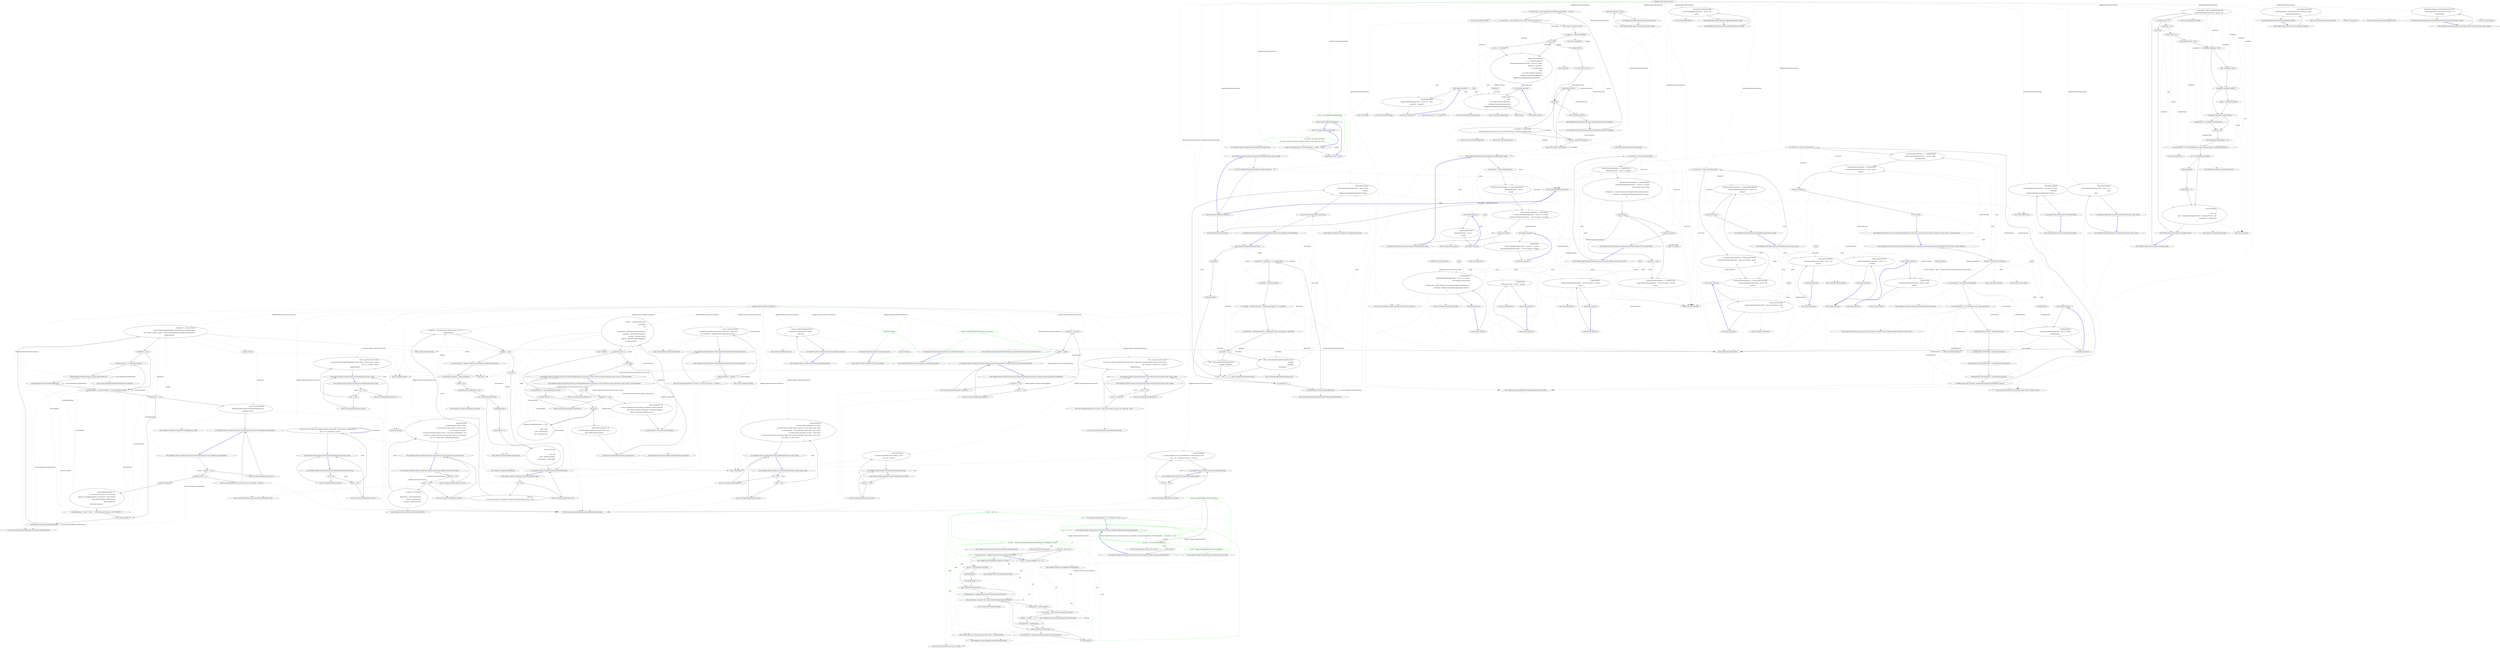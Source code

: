 digraph  {
d10 [label="_connection.Dispose()", span="46-46", cluster="HangFire.SqlServer.SqlServerConnection.Dispose()", color=green, community=0];
d144 [label="HangFire.SqlServer.SqlServerConnection", span=""];
d9 [label="Entry HangFire.SqlServer.SqlServerConnection.Dispose()", span="44-44", cluster="HangFire.SqlServer.SqlServerConnection.Dispose()"];
d11 [label="Exit HangFire.SqlServer.SqlServerConnection.Dispose()", span="44-44", cluster="HangFire.SqlServer.SqlServerConnection.Dispose()"];
d12 [label="Entry Unk.Dispose", span="", cluster="Unk.Dispose"];
d14 [label="return new SqlServerWriteOnlyTransaction(_connection);", span="51-51", cluster="HangFire.SqlServer.SqlServerConnection.CreateWriteTransaction()", color=green, community=0];
d13 [label="Entry HangFire.SqlServer.SqlServerConnection.CreateWriteTransaction()", span="49-49", cluster="HangFire.SqlServer.SqlServerConnection.CreateWriteTransaction()"];
d15 [label="Exit HangFire.SqlServer.SqlServerConnection.CreateWriteTransaction()", span="49-49", cluster="HangFire.SqlServer.SqlServerConnection.CreateWriteTransaction()"];
d16 [label="Entry HangFire.SqlServer.SqlServerWriteOnlyTransaction.SqlServerWriteOnlyTransaction(SqlConnection)", span="34-34", cluster="HangFire.SqlServer.SqlServerWriteOnlyTransaction.SqlServerWriteOnlyTransaction(SqlConnection)"];
d5 [label="_connection = connection", span="40-40", cluster="HangFire.SqlServer.SqlServerConnection.SqlServerConnection(SqlConnection, HangFire.SqlServer.SqlServerStorageOptions)"];
d6 [label="_options = options", span="41-41", cluster="HangFire.SqlServer.SqlServerConnection.SqlServerConnection(SqlConnection, HangFire.SqlServer.SqlServerStorageOptions)"];
d18 [label="return new SqlServerDistributedLock(\r\n                String.Format(''HangFire:Job:{0}'', jobId), \r\n                _connection);", span="56-58", cluster="HangFire.SqlServer.SqlServerConnection.AcquireJobLock(string)"];
d32 [label="idAndQueue = _connection.Query(\r\n                    String.Format(fetchJobSqlTemplate, fetchConditions[currentQueryIndex]),\r\n                    new { queues = queues, timeout = _options.JobInvisibilityTimeOut.Negate().TotalSeconds })\r\n                    .SingleOrDefault()", span="84-87", cluster="HangFire.SqlServer.SqlServerConnection.FetchNextJob(string[], System.Threading.CancellationToken)"];
d35 [label="cancellationToken.WaitHandle.WaitOne(_options.QueuePollInterval)", span="93-93", cluster="HangFire.SqlServer.SqlServerConnection.FetchNextJob(string[], System.Threading.CancellationToken)"];
d56 [label="var jobId = _connection.Query<int>(\r\n                createJobSql,\r\n                new\r\n                {\r\n                    invocationData = JobHelper.ToJson(invocationData),\r\n                    arguments = invocationData.Arguments,\r\n                    createdAt = DateTime.UtcNow,\r\n                    expireAt = DateTime.UtcNow.Add(expireIn)\r\n                }).Single().ToString()", span="121-129", cluster="HangFire.SqlServer.SqlServerConnection.CreateExpiredJob(HangFire.Common.Job, System.Collections.Generic.IDictionary<string, string>, System.TimeSpan)"];
d63 [label="_connection.Execute(insertParameterSql, parameterArray)", span="149-149", cluster="HangFire.SqlServer.SqlServerConnection.CreateExpiredJob(HangFire.Common.Job, System.Collections.Generic.IDictionary<string, string>, System.TimeSpan)"];
d76 [label="var jobData = _connection.Query<SqlJob>(sql, new { id = id })\r\n                .SingleOrDefault()", span="162-163", cluster="HangFire.SqlServer.SqlServerConnection.GetJobData(string)"];
d95 [label="_connection.Execute(\r\n                @''merge HangFire.JobParameter as Target ''\r\n                + @''using (VALUES (@jobId, @name, @value)) as Source (JobId, Name, Value) ''\r\n                + @''on Target.JobId = Source.JobId AND Target.Name = Source.Name ''\r\n                + @''when matched then update set Value = Source.Value ''\r\n                + @''when not matched then insert (JobId, Name, Value) values (Source.JobId, Source.Name, Source.Value);'',\r\n                new { jobId = id, name, value })", span="196-202", cluster="HangFire.SqlServer.SqlServerConnection.SetJobParameter(string, string, string)"];
d102 [label="return _connection.Query<string>(\r\n                @''select Value from HangFire.JobParameter where JobId = @id and Name = @name'',\r\n                new { id = id, name = name })\r\n                .SingleOrDefault();", span="210-213", cluster="HangFire.SqlServer.SqlServerConnection.GetJobParameter(string, string)"];
d109 [label="_connection.Execute(''delete from HangFire.JobQueue where JobId = @id and Queue = @queueName'',\r\n                new { id = id, queueName = queue })", span="221-222", cluster="HangFire.SqlServer.SqlServerConnection.DeleteJobFromQueue(string, string)"];
d116 [label="return _connection.Query<string>(\r\n                @''select top 1 Value from HangFire.[Set] where [Key] = @key and Score between @from and @to order by Score'',\r\n                new { key, from = fromScore, to = toScore })\r\n                .SingleOrDefault();", span="230-233", cluster="HangFire.SqlServer.SqlServerConnection.GetFirstByLowestScoreFromSet(string, double, double)"];
d125 [label="_connection.Execute(\r\n                @''merge HangFire.Server as Target ''\r\n                + @''using (VALUES (@id, @data)) as Source (Id, Data) ''\r\n                + @''on Target.Id = Source.Id ''\r\n                + @''when matched then update set Data = Source.Data, LastHeartbeat = null ''\r\n                + @''when not matched then insert (Id, Data) values (Source.Id, Source.Data);'',\r\n                new { id = serverId, data = JobHelper.ToJson(data) })", span="250-256", cluster="HangFire.SqlServer.SqlServerConnection.AnnounceServer(string, HangFire.Server.ServerContext)"];
d131 [label="_connection.Execute(\r\n                @''delete from HangFire.Server where Id = @id'',\r\n                new { id = serverId })", span="263-265", cluster="HangFire.SqlServer.SqlServerConnection.RemoveServer(string)"];
d136 [label="_connection.Execute(\r\n                @''update HangFire.Server set LastHeartbeat = @now where Id = @id'',\r\n                new { now = DateTime.UtcNow, id = serverId })", span="272-274", cluster="HangFire.SqlServer.SqlServerConnection.Heartbeat(string)"];
d141 [label="return _connection.Execute(\r\n                @''delete from HangFire.Server where LastHeartbeat < @timeOutAt'',\r\n                new { timeOutAt = DateTime.UtcNow.Add(timeOut.Negate()) });", span="284-286", cluster="HangFire.SqlServer.SqlServerConnection.RemoveTimedOutServers(System.TimeSpan)"];
d0 [label="Entry HangFire.SqlServer.SqlServerConnection.SqlServerConnection(SqlConnection, HangFire.SqlServer.SqlServerStorageOptions)", span="35-35", cluster="HangFire.SqlServer.SqlServerConnection.SqlServerConnection(SqlConnection, HangFire.SqlServer.SqlServerStorageOptions)"];
d3 [label="options == null", span="38-38", cluster="HangFire.SqlServer.SqlServerConnection.SqlServerConnection(SqlConnection, HangFire.SqlServer.SqlServerStorageOptions)"];
d7 [label="Exit HangFire.SqlServer.SqlServerConnection.SqlServerConnection(SqlConnection, HangFire.SqlServer.SqlServerStorageOptions)", span="35-35", cluster="HangFire.SqlServer.SqlServerConnection.SqlServerConnection(SqlConnection, HangFire.SqlServer.SqlServerStorageOptions)"];
d17 [label="Entry HangFire.SqlServer.SqlServerConnection.AcquireJobLock(string)", span="54-54", cluster="HangFire.SqlServer.SqlServerConnection.AcquireJobLock(string)"];
d19 [label="Exit HangFire.SqlServer.SqlServerConnection.AcquireJobLock(string)", span="54-54", cluster="HangFire.SqlServer.SqlServerConnection.AcquireJobLock(string)"];
d20 [label="Entry SqlServerDistributedLock.cstr", span="", cluster="SqlServerDistributedLock.cstr"];
d21 [label="Entry string.Format(string, object)", span="0-0", cluster="string.Format(string, object)"];
d22 [label="Entry HangFire.SqlServer.SqlServerConnection.FetchNextJob(string[], System.Threading.CancellationToken)", span="61-61", cluster="HangFire.SqlServer.SqlServerConnection.FetchNextJob(string[], System.Threading.CancellationToken)"];
d31 [label="cancellationToken.ThrowIfCancellationRequested()", span="82-82", cluster="HangFire.SqlServer.SqlServerConnection.FetchNextJob(string[], System.Threading.CancellationToken)"];
d28 [label="string fetchJobSqlTemplate = @''\r\nset transaction isolation level read committed\r\nupdate top (1) HangFire.JobQueue set FetchedAt = GETUTCDATE()\r\noutput INSERTED.JobId, INSERTED.Queue\r\nwhere FetchedAt {0}\r\nand Queue in @queues''", span="68-73", cluster="HangFire.SqlServer.SqlServerConnection.FetchNextJob(string[], System.Threading.CancellationToken)"];
d29 [label="var fetchConditions = new[] { ''is null'', ''< DATEADD(second, @timeout, GETUTCDATE())'' }", span="77-77", cluster="HangFire.SqlServer.SqlServerConnection.FetchNextJob(string[], System.Threading.CancellationToken)"];
d30 [label="var currentQueryIndex = 0", span="78-78", cluster="HangFire.SqlServer.SqlServerConnection.FetchNextJob(string[], System.Threading.CancellationToken)"];
d33 [label="idAndQueue == null", span="89-89", cluster="HangFire.SqlServer.SqlServerConnection.FetchNextJob(string[], System.Threading.CancellationToken)"];
d43 [label="Entry System.TimeSpan.Negate()", span="0-0", cluster="System.TimeSpan.Negate()"];
d44 [label="Entry Unk.Query", span="", cluster="Unk.Query"];
d45 [label="Entry Unk.SingleOrDefault", span="", cluster="Unk.SingleOrDefault"];
d38 [label="idAndQueue == null", span="99-99", cluster="HangFire.SqlServer.SqlServerConnection.FetchNextJob(string[], System.Threading.CancellationToken)"];
d39 [label="return new ProcessingJob(\r\n                idAndQueue.JobId.ToString(CultureInfo.InvariantCulture),\r\n                idAndQueue.Queue);", span="101-103", cluster="HangFire.SqlServer.SqlServerConnection.FetchNextJob(string[], System.Threading.CancellationToken)"];
d34 [label="currentQueryIndex == fetchConditions.Length - 1", span="91-91", cluster="HangFire.SqlServer.SqlServerConnection.FetchNextJob(string[], System.Threading.CancellationToken)"];
d36 [label="cancellationToken.ThrowIfCancellationRequested()", span="94-94", cluster="HangFire.SqlServer.SqlServerConnection.FetchNextJob(string[], System.Threading.CancellationToken)"];
d46 [label="Entry System.Threading.WaitHandle.WaitOne(System.TimeSpan)", span="0-0", cluster="System.Threading.WaitHandle.WaitOne(System.TimeSpan)"];
d49 [label="Entry HangFire.SqlServer.SqlServerConnection.CreateExpiredJob(HangFire.Common.Job, System.Collections.Generic.IDictionary<string, string>, System.TimeSpan)", span="106-106", cluster="HangFire.SqlServer.SqlServerConnection.CreateExpiredJob(HangFire.Common.Job, System.Collections.Generic.IDictionary<string, string>, System.TimeSpan)"];
d55 [label="var invocationData = InvocationData.Serialize(job)", span="119-119", cluster="HangFire.SqlServer.SqlServerConnection.CreateExpiredJob(HangFire.Common.Job, System.Collections.Generic.IDictionary<string, string>, System.TimeSpan)"];
d54 [label="string createJobSql = @''\r\ninsert into HangFire.Job (InvocationData, Arguments, CreatedAt, ExpireAt)\r\nvalues (@invocationData, @arguments, @createdAt, @expireAt);\r\nSELECT CAST(SCOPE_IDENTITY() as int)''", span="114-117", cluster="HangFire.SqlServer.SqlServerConnection.CreateExpiredJob(HangFire.Common.Job, System.Collections.Generic.IDictionary<string, string>, System.TimeSpan)"];
d57 [label="parameters.Count > 0", span="131-131", cluster="HangFire.SqlServer.SqlServerConnection.CreateExpiredJob(HangFire.Common.Job, System.Collections.Generic.IDictionary<string, string>, System.TimeSpan)"];
d67 [label="Entry HangFire.Common.JobHelper.ToJson(object)", span="23-23", cluster="HangFire.Common.JobHelper.ToJson(object)"];
d68 [label="Entry System.DateTime.Add(System.TimeSpan)", span="0-0", cluster="System.DateTime.Add(System.TimeSpan)"];
d69 [label="Entry Unk.>", span="", cluster="Unk.>"];
d70 [label="Entry Unk.Single", span="", cluster="Unk.Single"];
d48 [label="Entry Unk.ToString", span="", cluster="Unk.ToString"];
d61 [label="parameterArray[parameterIndex++] = new\r\n                    {\r\n                        jobId = jobId,\r\n                        name = parameter.Key,\r\n                        value = parameter.Value\r\n                    }", span="137-142", cluster="HangFire.SqlServer.SqlServerConnection.CreateExpiredJob(HangFire.Common.Job, System.Collections.Generic.IDictionary<string, string>, System.TimeSpan)"];
d64 [label="return jobId;", span="152-152", cluster="HangFire.SqlServer.SqlServerConnection.CreateExpiredJob(HangFire.Common.Job, System.Collections.Generic.IDictionary<string, string>, System.TimeSpan)"];
d58 [label="var parameterArray = new object[parameters.Count]", span="133-133", cluster="HangFire.SqlServer.SqlServerConnection.CreateExpiredJob(HangFire.Common.Job, System.Collections.Generic.IDictionary<string, string>, System.TimeSpan)"];
d62 [label="string insertParameterSql = @''\r\ninsert into HangFire.JobParameter (JobId, Name, Value)\r\nvalues (@jobId, @name, @value)''", span="145-147", cluster="HangFire.SqlServer.SqlServerConnection.CreateExpiredJob(HangFire.Common.Job, System.Collections.Generic.IDictionary<string, string>, System.TimeSpan)"];
d71 [label="Entry Unk.Execute", span="", cluster="Unk.Execute"];
d72 [label="Entry HangFire.SqlServer.SqlServerConnection.GetJobData(string)", span="155-155", cluster="HangFire.SqlServer.SqlServerConnection.GetJobData(string)"];
d75 [label="string sql = \r\n                @''select InvocationData, StateName, Arguments from HangFire.Job where id = @id''", span="159-160", cluster="HangFire.SqlServer.SqlServerConnection.GetJobData(string)"];
d77 [label="jobData == null", span="165-165", cluster="HangFire.SqlServer.SqlServerConnection.GetJobData(string)"];
d79 [label="var invocationData = JobHelper.FromJson<InvocationData>(jobData.InvocationData)", span="168-168", cluster="HangFire.SqlServer.SqlServerConnection.GetJobData(string)"];
d80 [label="invocationData.Arguments = jobData.Arguments", span="169-169", cluster="HangFire.SqlServer.SqlServerConnection.GetJobData(string)"];
d86 [label="return new JobData\r\n            {\r\n                Job = job,\r\n                State = jobData.StateName,\r\n                LoadException = loadException\r\n            };", span="183-188", cluster="HangFire.SqlServer.SqlServerConnection.GetJobData(string)"];
d90 [label="Entry HangFire.SqlServer.SqlServerConnection.SetJobParameter(string, string, string)", span="191-191", cluster="HangFire.SqlServer.SqlServerConnection.SetJobParameter(string, string, string)"];
d93 [label="name == null", span="194-194", cluster="HangFire.SqlServer.SqlServerConnection.SetJobParameter(string, string, string)"];
d96 [label="Exit HangFire.SqlServer.SqlServerConnection.SetJobParameter(string, string, string)", span="191-191", cluster="HangFire.SqlServer.SqlServerConnection.SetJobParameter(string, string, string)"];
d97 [label="Entry HangFire.SqlServer.SqlServerConnection.GetJobParameter(string, string)", span="205-205", cluster="HangFire.SqlServer.SqlServerConnection.GetJobParameter(string, string)"];
d100 [label="name == null", span="208-208", cluster="HangFire.SqlServer.SqlServerConnection.GetJobParameter(string, string)"];
d103 [label="Exit HangFire.SqlServer.SqlServerConnection.GetJobParameter(string, string)", span="205-205", cluster="HangFire.SqlServer.SqlServerConnection.GetJobParameter(string, string)"];
d104 [label="Entry HangFire.SqlServer.SqlServerConnection.DeleteJobFromQueue(string, string)", span="216-216", cluster="HangFire.SqlServer.SqlServerConnection.DeleteJobFromQueue(string, string)"];
d107 [label="queue == null", span="219-219", cluster="HangFire.SqlServer.SqlServerConnection.DeleteJobFromQueue(string, string)"];
d110 [label="Exit HangFire.SqlServer.SqlServerConnection.DeleteJobFromQueue(string, string)", span="216-216", cluster="HangFire.SqlServer.SqlServerConnection.DeleteJobFromQueue(string, string)"];
d111 [label="Entry HangFire.SqlServer.SqlServerConnection.GetFirstByLowestScoreFromSet(string, double, double)", span="225-225", cluster="HangFire.SqlServer.SqlServerConnection.GetFirstByLowestScoreFromSet(string, double, double)"];
d114 [label="toScore < fromScore", span="228-228", cluster="HangFire.SqlServer.SqlServerConnection.GetFirstByLowestScoreFromSet(string, double, double)"];
d117 [label="Exit HangFire.SqlServer.SqlServerConnection.GetFirstByLowestScoreFromSet(string, double, double)", span="225-225", cluster="HangFire.SqlServer.SqlServerConnection.GetFirstByLowestScoreFromSet(string, double, double)"];
d119 [label="Entry HangFire.SqlServer.SqlServerConnection.AnnounceServer(string, HangFire.Server.ServerContext)", span="236-236", cluster="HangFire.SqlServer.SqlServerConnection.AnnounceServer(string, HangFire.Server.ServerContext)"];
d124 [label="var data = new ServerData\r\n            {\r\n                WorkerCount = context.WorkerCount,\r\n                Queues = context.Queues,\r\n                StartedAt = DateTime.UtcNow,\r\n            }", span="241-246", cluster="HangFire.SqlServer.SqlServerConnection.AnnounceServer(string, HangFire.Server.ServerContext)"];
d126 [label="Exit HangFire.SqlServer.SqlServerConnection.AnnounceServer(string, HangFire.Server.ServerContext)", span="236-236", cluster="HangFire.SqlServer.SqlServerConnection.AnnounceServer(string, HangFire.Server.ServerContext)"];
d128 [label="Entry HangFire.SqlServer.SqlServerConnection.RemoveServer(string)", span="259-259", cluster="HangFire.SqlServer.SqlServerConnection.RemoveServer(string)"];
d129 [label="serverId == null", span="261-261", cluster="HangFire.SqlServer.SqlServerConnection.RemoveServer(string)"];
d132 [label="Exit HangFire.SqlServer.SqlServerConnection.RemoveServer(string)", span="259-259", cluster="HangFire.SqlServer.SqlServerConnection.RemoveServer(string)"];
d133 [label="Entry HangFire.SqlServer.SqlServerConnection.Heartbeat(string)", span="268-268", cluster="HangFire.SqlServer.SqlServerConnection.Heartbeat(string)"];
d134 [label="serverId == null", span="270-270", cluster="HangFire.SqlServer.SqlServerConnection.Heartbeat(string)"];
d137 [label="Exit HangFire.SqlServer.SqlServerConnection.Heartbeat(string)", span="268-268", cluster="HangFire.SqlServer.SqlServerConnection.Heartbeat(string)"];
d139 [label="timeOut.Duration() != timeOut", span="279-279", cluster="HangFire.SqlServer.SqlServerConnection.RemoveTimedOutServers(System.TimeSpan)"];
d142 [label="Exit HangFire.SqlServer.SqlServerConnection.RemoveTimedOutServers(System.TimeSpan)", span="277-277", cluster="HangFire.SqlServer.SqlServerConnection.RemoveTimedOutServers(System.TimeSpan)"];
d1 [label="connection == null", span="37-37", cluster="HangFire.SqlServer.SqlServerConnection.SqlServerConnection(SqlConnection, HangFire.SqlServer.SqlServerStorageOptions)"];
d4 [label="throw new ArgumentNullException(''options'');", span="38-38", cluster="HangFire.SqlServer.SqlServerConnection.SqlServerConnection(SqlConnection, HangFire.SqlServer.SqlServerStorageOptions)"];
d2 [label="throw new ArgumentNullException(''connection'');", span="37-37", cluster="HangFire.SqlServer.SqlServerConnection.SqlServerConnection(SqlConnection, HangFire.SqlServer.SqlServerStorageOptions)"];
d40 [label="Exit HangFire.SqlServer.SqlServerConnection.FetchNextJob(string[], System.Threading.CancellationToken)", span="61-61", cluster="HangFire.SqlServer.SqlServerConnection.FetchNextJob(string[], System.Threading.CancellationToken)"];
d23 [label="queues == null", span="63-63", cluster="HangFire.SqlServer.SqlServerConnection.FetchNextJob(string[], System.Threading.CancellationToken)"];
d25 [label="queues.Length == 0", span="64-64", cluster="HangFire.SqlServer.SqlServerConnection.FetchNextJob(string[], System.Threading.CancellationToken)"];
d42 [label="Entry System.Threading.CancellationToken.ThrowIfCancellationRequested()", span="0-0", cluster="System.Threading.CancellationToken.ThrowIfCancellationRequested()"];
d27 [label="dynamic idAndQueue", span="66-66", cluster="HangFire.SqlServer.SqlServerConnection.FetchNextJob(string[], System.Threading.CancellationToken)"];
d37 [label="currentQueryIndex = (currentQueryIndex + 1) % fetchConditions.Length", span="98-98", cluster="HangFire.SqlServer.SqlServerConnection.FetchNextJob(string[], System.Threading.CancellationToken)"];
d47 [label="Entry HangFire.Storage.ProcessingJob.ProcessingJob(string, string)", span="22-22", cluster="HangFire.Storage.ProcessingJob.ProcessingJob(string, string)"];
d65 [label="Exit HangFire.SqlServer.SqlServerConnection.CreateExpiredJob(HangFire.Common.Job, System.Collections.Generic.IDictionary<string, string>, System.TimeSpan)", span="106-106", cluster="HangFire.SqlServer.SqlServerConnection.CreateExpiredJob(HangFire.Common.Job, System.Collections.Generic.IDictionary<string, string>, System.TimeSpan)"];
d50 [label="job == null", span="111-111", cluster="HangFire.SqlServer.SqlServerConnection.CreateExpiredJob(HangFire.Common.Job, System.Collections.Generic.IDictionary<string, string>, System.TimeSpan)"];
d52 [label="parameters == null", span="112-112", cluster="HangFire.SqlServer.SqlServerConnection.CreateExpiredJob(HangFire.Common.Job, System.Collections.Generic.IDictionary<string, string>, System.TimeSpan)"];
d60 [label=parameters, span="135-135", cluster="HangFire.SqlServer.SqlServerConnection.CreateExpiredJob(HangFire.Common.Job, System.Collections.Generic.IDictionary<string, string>, System.TimeSpan)"];
d66 [label="Entry HangFire.Storage.InvocationData.Serialize(HangFire.Common.Job)", span="65-65", cluster="HangFire.Storage.InvocationData.Serialize(HangFire.Common.Job)"];
d59 [label="int parameterIndex = 0", span="134-134", cluster="HangFire.SqlServer.SqlServerConnection.CreateExpiredJob(HangFire.Common.Job, System.Collections.Generic.IDictionary<string, string>, System.TimeSpan)"];
d87 [label="Exit HangFire.SqlServer.SqlServerConnection.GetJobData(string)", span="155-155", cluster="HangFire.SqlServer.SqlServerConnection.GetJobData(string)"];
d73 [label="id == null", span="157-157", cluster="HangFire.SqlServer.SqlServerConnection.GetJobData(string)"];
d78 [label="return null;", span="165-165", cluster="HangFire.SqlServer.SqlServerConnection.GetJobData(string)"];
d83 [label="job = invocationData.Deserialize()", span="176-176", cluster="HangFire.SqlServer.SqlServerConnection.GetJobData(string)"];
d81 [label="Job job = null", span="171-171", cluster="HangFire.SqlServer.SqlServerConnection.GetJobData(string)"];
d85 [label="loadException = ex", span="180-180", cluster="HangFire.SqlServer.SqlServerConnection.GetJobData(string)"];
d89 [label="Entry HangFire.Storage.JobData.JobData()", span="20-20", cluster="HangFire.Storage.JobData.JobData()"];
d91 [label="id == null", span="193-193", cluster="HangFire.SqlServer.SqlServerConnection.SetJobParameter(string, string, string)"];
d94 [label="throw new ArgumentNullException(''name'');", span="194-194", cluster="HangFire.SqlServer.SqlServerConnection.SetJobParameter(string, string, string)"];
d92 [label="throw new ArgumentNullException(''id'');", span="193-193", cluster="HangFire.SqlServer.SqlServerConnection.SetJobParameter(string, string, string)"];
d98 [label="id == null", span="207-207", cluster="HangFire.SqlServer.SqlServerConnection.GetJobParameter(string, string)"];
d101 [label="throw new ArgumentNullException(''name'');", span="208-208", cluster="HangFire.SqlServer.SqlServerConnection.GetJobParameter(string, string)"];
d99 [label="throw new ArgumentNullException(''id'');", span="207-207", cluster="HangFire.SqlServer.SqlServerConnection.GetJobParameter(string, string)"];
d105 [label="id == null", span="218-218", cluster="HangFire.SqlServer.SqlServerConnection.DeleteJobFromQueue(string, string)"];
d108 [label="throw new ArgumentNullException(''queue'');", span="219-219", cluster="HangFire.SqlServer.SqlServerConnection.DeleteJobFromQueue(string, string)"];
d106 [label="throw new ArgumentNullException(''id'');", span="218-218", cluster="HangFire.SqlServer.SqlServerConnection.DeleteJobFromQueue(string, string)"];
d112 [label="key == null", span="227-227", cluster="HangFire.SqlServer.SqlServerConnection.GetFirstByLowestScoreFromSet(string, double, double)"];
d115 [label="throw new ArgumentException(''The `toScore` value must be higher or equal to the `fromScore` value.'');", span="228-228", cluster="HangFire.SqlServer.SqlServerConnection.GetFirstByLowestScoreFromSet(string, double, double)"];
d113 [label="throw new ArgumentNullException(''key'');", span="227-227", cluster="HangFire.SqlServer.SqlServerConnection.GetFirstByLowestScoreFromSet(string, double, double)"];
d120 [label="serverId == null", span="238-238", cluster="HangFire.SqlServer.SqlServerConnection.AnnounceServer(string, HangFire.Server.ServerContext)"];
d122 [label="context == null", span="239-239", cluster="HangFire.SqlServer.SqlServerConnection.AnnounceServer(string, HangFire.Server.ServerContext)"];
d127 [label="Entry HangFire.SqlServer.Entities.ServerData.ServerData()", span="20-20", cluster="HangFire.SqlServer.Entities.ServerData.ServerData()"];
d121 [label="throw new ArgumentNullException(''serverId'');", span="238-238", cluster="HangFire.SqlServer.SqlServerConnection.AnnounceServer(string, HangFire.Server.ServerContext)"];
d123 [label="throw new ArgumentNullException(''context'');", span="239-239", cluster="HangFire.SqlServer.SqlServerConnection.AnnounceServer(string, HangFire.Server.ServerContext)"];
d130 [label="throw new ArgumentNullException(''serverId'');", span="261-261", cluster="HangFire.SqlServer.SqlServerConnection.RemoveServer(string)"];
d135 [label="throw new ArgumentNullException(''serverId'');", span="270-270", cluster="HangFire.SqlServer.SqlServerConnection.Heartbeat(string)"];
d138 [label="Entry HangFire.SqlServer.SqlServerConnection.RemoveTimedOutServers(System.TimeSpan)", span="277-277", cluster="HangFire.SqlServer.SqlServerConnection.RemoveTimedOutServers(System.TimeSpan)"];
d140 [label="throw new ArgumentException(''The `timeOut` value must be positive.'', ''timeOut'');", span="281-281", cluster="HangFire.SqlServer.SqlServerConnection.RemoveTimedOutServers(System.TimeSpan)"];
d143 [label="Entry System.TimeSpan.Duration()", span="0-0", cluster="System.TimeSpan.Duration()"];
d8 [label="Entry System.ArgumentNullException.ArgumentNullException(string)", span="0-0", cluster="System.ArgumentNullException.ArgumentNullException(string)"];
d24 [label="throw new ArgumentNullException(''queues'');", span="63-63", cluster="HangFire.SqlServer.SqlServerConnection.FetchNextJob(string[], System.Threading.CancellationToken)"];
d26 [label="throw new ArgumentException(''Queue array must be non-empty.'', ''queues'');", span="64-64", cluster="HangFire.SqlServer.SqlServerConnection.FetchNextJob(string[], System.Threading.CancellationToken)"];
d51 [label="throw new ArgumentNullException(''job'');", span="111-111", cluster="HangFire.SqlServer.SqlServerConnection.CreateExpiredJob(HangFire.Common.Job, System.Collections.Generic.IDictionary<string, string>, System.TimeSpan)"];
d53 [label="throw new ArgumentNullException(''parameters'');", span="112-112", cluster="HangFire.SqlServer.SqlServerConnection.CreateExpiredJob(HangFire.Common.Job, System.Collections.Generic.IDictionary<string, string>, System.TimeSpan)"];
d74 [label="throw new ArgumentNullException(''id'');", span="157-157", cluster="HangFire.SqlServer.SqlServerConnection.GetJobData(string)"];
d82 [label="JobLoadException loadException = null", span="172-172", cluster="HangFire.SqlServer.SqlServerConnection.GetJobData(string)"];
d84 [label=JobLoadException, span="178-178", cluster="HangFire.SqlServer.SqlServerConnection.GetJobData(string)"];
d88 [label="Entry HangFire.Storage.InvocationData.Deserialize()", span="38-38", cluster="HangFire.Storage.InvocationData.Deserialize()"];
d118 [label="Entry System.ArgumentException.ArgumentException(string)", span="0-0", cluster="System.ArgumentException.ArgumentException(string)"];
d41 [label="Entry System.ArgumentException.ArgumentException(string, string)", span="0-0", cluster="System.ArgumentException.ArgumentException(string, string)"];
m2_29 [label="Entry Hangfire.Storage.IStorageConnection.GetAllItemsFromSet(string)", span="55-55", cluster="Hangfire.Storage.IStorageConnection.GetAllItemsFromSet(string)", file="StorageConnectionExtensions.cs"];
m2_36 [label="Entry System.Collections.Generic.Dictionary<TKey, TValue>.ContainsKey(TKey)", span="0-0", cluster="System.Collections.Generic.Dictionary<TKey, TValue>.ContainsKey(TKey)", file="StorageConnectionExtensions.cs"];
m2_28 [label="Entry System.Collections.Generic.List<T>.List()", span="0-0", cluster="System.Collections.Generic.List<T>.List()", file="StorageConnectionExtensions.cs"];
m2_6 [label="var hash = connection.GetAllEntriesFromHash(String.Format(''recurring-job:{0}'', id))", span="35-35", cluster="Hangfire.Storage.StorageConnectionExtensions.GetRecurringJobs(Hangfire.Storage.IStorageConnection)", file="StorageConnectionExtensions.cs", color=green, community=0];
m2_39 [label="Entry Hangfire.Storage.IStorageConnection.GetStateData(string)", span="45-45", cluster="Hangfire.Storage.IStorageConnection.GetStateData(string)", file="StorageConnectionExtensions.cs"];
m2_35 [label="Entry Hangfire.Storage.InvocationData.Deserialize()", span="40-40", cluster="Hangfire.Storage.InvocationData.Deserialize()", file="StorageConnectionExtensions.cs"];
m2_34 [label="Entry Hangfire.Common.JobHelper.FromJson<T>(string)", span="39-39", cluster="Hangfire.Common.JobHelper.FromJson<T>(string)", file="StorageConnectionExtensions.cs"];
m2_33 [label="Entry System.Collections.Generic.List<T>.Add(T)", span="0-0", cluster="System.Collections.Generic.List<T>.Add(T)", file="StorageConnectionExtensions.cs"];
m2_7 [label="hash == null", span="37-37", cluster="Hangfire.Storage.StorageConnectionExtensions.GetRecurringJobs(Hangfire.Storage.IStorageConnection)", file="StorageConnectionExtensions.cs", color=green, community=0];
m2_31 [label="Entry Hangfire.Storage.IStorageConnection.GetAllEntriesFromHash(string)", span="64-64", cluster="Hangfire.Storage.IStorageConnection.GetAllEntriesFromHash(string)", file="StorageConnectionExtensions.cs"];
m2_37 [label="Entry Hangfire.Common.JobHelper.DeserializeDateTime(string)", span="73-73", cluster="Hangfire.Common.JobHelper.DeserializeDateTime(string)", file="StorageConnectionExtensions.cs"];
m2_38 [label="Entry string.IsNullOrWhiteSpace(string)", span="0-0", cluster="string.IsNullOrWhiteSpace(string)", file="StorageConnectionExtensions.cs"];
m2_8 [label="result.Add(new RecurringJobDto { Id = id, Removed = true })", span="39-39", cluster="Hangfire.Storage.StorageConnectionExtensions.GetRecurringJobs(Hangfire.Storage.IStorageConnection)", file="StorageConnectionExtensions.cs"];
m2_0 [label="Entry Hangfire.Storage.StorageConnectionExtensions.GetRecurringJobs(Hangfire.Storage.IStorageConnection)", span="25-25", cluster="Hangfire.Storage.StorageConnectionExtensions.GetRecurringJobs(Hangfire.Storage.IStorageConnection)", file="StorageConnectionExtensions.cs"];
m2_1 [label="connection == null", span="27-27", cluster="Hangfire.Storage.StorageConnectionExtensions.GetRecurringJobs(Hangfire.Storage.IStorageConnection)", file="StorageConnectionExtensions.cs", color=green, community=0];
m2_2 [label="throw new ArgumentNullException(''connection'');", span="27-27", cluster="Hangfire.Storage.StorageConnectionExtensions.GetRecurringJobs(Hangfire.Storage.IStorageConnection)", file="StorageConnectionExtensions.cs", color=green, community=0];
m2_3 [label="var result = new List<RecurringJobDto>()", span="29-29", cluster="Hangfire.Storage.StorageConnectionExtensions.GetRecurringJobs(Hangfire.Storage.IStorageConnection)", file="StorageConnectionExtensions.cs", color=green, community=0];
m2_4 [label="var ids = connection.GetAllItemsFromSet(''recurring-jobs'')", span="31-31", cluster="Hangfire.Storage.StorageConnectionExtensions.GetRecurringJobs(Hangfire.Storage.IStorageConnection)", file="StorageConnectionExtensions.cs", color=green, community=0];
m2_5 [label=ids, span="33-33", cluster="Hangfire.Storage.StorageConnectionExtensions.GetRecurringJobs(Hangfire.Storage.IStorageConnection)", file="StorageConnectionExtensions.cs", color=green, community=0];
m2_9 [label="var dto = new RecurringJobDto { Id = id }", span="43-43", cluster="Hangfire.Storage.StorageConnectionExtensions.GetRecurringJobs(Hangfire.Storage.IStorageConnection)", file="StorageConnectionExtensions.cs"];
m2_10 [label="dto.Cron = hash[''Cron'']", span="44-44", cluster="Hangfire.Storage.StorageConnectionExtensions.GetRecurringJobs(Hangfire.Storage.IStorageConnection)", file="StorageConnectionExtensions.cs"];
m2_11 [label="var invocationData = JobHelper.FromJson<InvocationData>(hash[''Job''])", span="48-48", cluster="Hangfire.Storage.StorageConnectionExtensions.GetRecurringJobs(Hangfire.Storage.IStorageConnection)", file="StorageConnectionExtensions.cs"];
m2_12 [label="dto.Job = invocationData.Deserialize()", span="49-49", cluster="Hangfire.Storage.StorageConnectionExtensions.GetRecurringJobs(Hangfire.Storage.IStorageConnection)", file="StorageConnectionExtensions.cs"];
m2_15 [label="hash.ContainsKey(''NextExecution'')", span="56-56", cluster="Hangfire.Storage.StorageConnectionExtensions.GetRecurringJobs(Hangfire.Storage.IStorageConnection)", file="StorageConnectionExtensions.cs"];
m2_16 [label="dto.NextExecution = JobHelper.DeserializeDateTime(hash[''NextExecution''])", span="58-58", cluster="Hangfire.Storage.StorageConnectionExtensions.GetRecurringJobs(Hangfire.Storage.IStorageConnection)", file="StorageConnectionExtensions.cs"];
m2_17 [label="hash.ContainsKey(''LastJobId'') && !string.IsNullOrWhiteSpace(hash[''LastJobId''])", span="61-61", cluster="Hangfire.Storage.StorageConnectionExtensions.GetRecurringJobs(Hangfire.Storage.IStorageConnection)", file="StorageConnectionExtensions.cs"];
m2_18 [label="dto.LastJobId = hash[''LastJobId'']", span="63-63", cluster="Hangfire.Storage.StorageConnectionExtensions.GetRecurringJobs(Hangfire.Storage.IStorageConnection)", file="StorageConnectionExtensions.cs"];
m2_22 [label="hash.ContainsKey(''LastExecution'')", span="72-72", cluster="Hangfire.Storage.StorageConnectionExtensions.GetRecurringJobs(Hangfire.Storage.IStorageConnection)", file="StorageConnectionExtensions.cs"];
m2_23 [label="dto.LastExecution = JobHelper.DeserializeDateTime(hash[''LastExecution''])", span="74-74", cluster="Hangfire.Storage.StorageConnectionExtensions.GetRecurringJobs(Hangfire.Storage.IStorageConnection)", file="StorageConnectionExtensions.cs"];
m2_24 [label="result.Add(dto)", span="77-77", cluster="Hangfire.Storage.StorageConnectionExtensions.GetRecurringJobs(Hangfire.Storage.IStorageConnection)", file="StorageConnectionExtensions.cs"];
m2_25 [label="return result;", span="80-80", cluster="Hangfire.Storage.StorageConnectionExtensions.GetRecurringJobs(Hangfire.Storage.IStorageConnection)", file="StorageConnectionExtensions.cs"];
m2_19 [label="var stateData = connection.GetStateData(dto.LastJobId)", span="65-65", cluster="Hangfire.Storage.StorageConnectionExtensions.GetRecurringJobs(Hangfire.Storage.IStorageConnection)", file="StorageConnectionExtensions.cs"];
m2_14 [label="dto.LoadException = ex", span="53-53", cluster="Hangfire.Storage.StorageConnectionExtensions.GetRecurringJobs(Hangfire.Storage.IStorageConnection)", file="StorageConnectionExtensions.cs"];
m2_21 [label="dto.LastJobState = stateData.Name", span="68-68", cluster="Hangfire.Storage.StorageConnectionExtensions.GetRecurringJobs(Hangfire.Storage.IStorageConnection)", file="StorageConnectionExtensions.cs"];
m2_20 [label="stateData != null", span="66-66", cluster="Hangfire.Storage.StorageConnectionExtensions.GetRecurringJobs(Hangfire.Storage.IStorageConnection)", file="StorageConnectionExtensions.cs"];
m2_13 [label=JobLoadException, span="51-51", cluster="Hangfire.Storage.StorageConnectionExtensions.GetRecurringJobs(Hangfire.Storage.IStorageConnection)", file="StorageConnectionExtensions.cs"];
m2_26 [label="Exit Hangfire.Storage.StorageConnectionExtensions.GetRecurringJobs(Hangfire.Storage.IStorageConnection)", span="25-25", cluster="Hangfire.Storage.StorageConnectionExtensions.GetRecurringJobs(Hangfire.Storage.IStorageConnection)", file="StorageConnectionExtensions.cs"];
m2_32 [label="Entry Hangfire.Storage.RecurringJobDto.RecurringJobDto()", span="21-21", cluster="Hangfire.Storage.RecurringJobDto.RecurringJobDto()", file="StorageConnectionExtensions.cs"];
m2_30 [label="Entry string.Format(string, object)", span="0-0", cluster="string.Format(string, object)", file="StorageConnectionExtensions.cs"];
m3_3 [label="JobStorage.Current = storage", span="31-31", cluster="MvcSample.HangFireConfig.Start()", file="StorageConnectionExtensionsFacts.cs"];
m3_4 [label="_server = new AspNetBackgroundJobServer()", span="46-46", cluster="MvcSample.HangFireConfig.Start()", color=green, community=0, file="StorageConnectionExtensionsFacts.cs"];
m3_5 [label="Exit MvcSample.HangFireConfig.Start()", span="17-17", cluster="MvcSample.HangFireConfig.Start()", file="StorageConnectionExtensionsFacts.cs"];
m3_143 [label="Entry int.ToString(System.IFormatProvider)", span="0-0", cluster="int.ToString(System.IFormatProvider)", file="StorageConnectionExtensionsFacts.cs"];
m3_12 [label="Entry HangFire.BackgroundJobServer.Stop()", span="71-71", cluster="HangFire.BackgroundJobServer.Stop()", file="StorageConnectionExtensionsFacts.cs"];
m3_22 [label="jobId = Redis.BlockingPopAndPushItemBetweenLists(\r\n                        queueKey,\r\n                        fetchedKey,\r\n                        FetchTimeout)", span="68-71", cluster="HangFire.Redis.RedisConnection.FetchNextJob(string[], System.Threading.CancellationToken)", file="StorageConnectionExtensionsFacts.cs"];
m3_23 [label="jobId = Redis.PopAndPushItemBetweenLists(\r\n                        queueKey, fetchedKey)", span="75-76", cluster="HangFire.Redis.RedisConnection.FetchNextJob(string[], System.Threading.CancellationToken)", file="StorageConnectionExtensionsFacts.cs"];
m3_25 [label="Redis.SetEntryInHash(\r\n                String.Format(RedisStorage.Prefix + ''job:{0}'', jobId),\r\n                ''Fetched'',\r\n                JobHelper.ToStringTimestamp(DateTime.UtcNow))", span="96-99", cluster="HangFire.Redis.RedisConnection.FetchNextJob(string[], System.Threading.CancellationToken)", file="StorageConnectionExtensionsFacts.cs"];
m3_21 [label="queueIndex == 0", span="66-66", cluster="HangFire.Redis.RedisConnection.FetchNextJob(string[], System.Threading.CancellationToken)", file="StorageConnectionExtensionsFacts.cs"];
m3_19 [label="var queueKey = RedisStorage.Prefix + String.Format(''queue:{0}'', queueName)", span="63-63", cluster="HangFire.Redis.RedisConnection.FetchNextJob(string[], System.Threading.CancellationToken)", file="StorageConnectionExtensionsFacts.cs"];
m3_20 [label="var fetchedKey = RedisStorage.Prefix + String.Format(''queue:{0}:dequeued'', queueName)", span="64-64", cluster="HangFire.Redis.RedisConnection.FetchNextJob(string[], System.Threading.CancellationToken)", file="StorageConnectionExtensionsFacts.cs"];
m3_24 [label="jobId == null", span="79-79", cluster="HangFire.Redis.RedisConnection.FetchNextJob(string[], System.Threading.CancellationToken)", file="StorageConnectionExtensionsFacts.cs"];
m3_26 [label="return new ProcessingJob(jobId, queueName);", span="105-105", cluster="HangFire.Redis.RedisConnection.FetchNextJob(string[], System.Threading.CancellationToken)", file="StorageConnectionExtensionsFacts.cs"];
m3_17 [label="queueIndex = (queueIndex + 1) % queues.Length", span="60-60", cluster="HangFire.Redis.RedisConnection.FetchNextJob(string[], System.Threading.CancellationToken)", file="StorageConnectionExtensionsFacts.cs"];
m3_18 [label="queueName = queues[queueIndex]", span="61-61", cluster="HangFire.Redis.RedisConnection.FetchNextJob(string[], System.Threading.CancellationToken)", file="StorageConnectionExtensionsFacts.cs"];
m3_15 [label="var queueIndex = 0", span="54-54", cluster="HangFire.Redis.RedisConnection.FetchNextJob(string[], System.Threading.CancellationToken)", file="StorageConnectionExtensionsFacts.cs"];
m3_16 [label="cancellationToken.ThrowIfCancellationRequested()", span="58-58", cluster="HangFire.Redis.RedisConnection.FetchNextJob(string[], System.Threading.CancellationToken)", file="StorageConnectionExtensionsFacts.cs"];
m3_14 [label="string queueName", span="53-53", cluster="HangFire.Redis.RedisConnection.FetchNextJob(string[], System.Threading.CancellationToken)", file="StorageConnectionExtensionsFacts.cs"];
m3_13 [label="string jobId", span="52-52", cluster="HangFire.Redis.RedisConnection.FetchNextJob(string[], System.Threading.CancellationToken)", file="StorageConnectionExtensionsFacts.cs"];
m3_27 [label="Exit HangFire.Redis.RedisConnection.FetchNextJob(string[], System.Threading.CancellationToken)", span="50-50", cluster="HangFire.Redis.RedisConnection.FetchNextJob(string[], System.Threading.CancellationToken)", file="StorageConnectionExtensionsFacts.cs"];
m3_59 [label="Entry System.Collections.Generic.Dictionary<TKey, TValue>.Add(TKey, TValue)", span="0-0", cluster="System.Collections.Generic.Dictionary<TKey, TValue>.Add(TKey, TValue)", file="StorageConnectionExtensionsFacts.cs"];
m3_201 [label="Entry Unk.FromNullableStringTimestamp", span="", cluster="Unk.FromNullableStringTimestamp", file="StorageConnectionExtensionsFacts.cs"];
m3_65 [label="Entry Unk.SetRangeInHash", span="", cluster="Unk.SetRangeInHash", file="StorageConnectionExtensionsFacts.cs"];
m3_38 [label="Entry System.TimeSpan.FromMinutes(double)", span="0-0", cluster="System.TimeSpan.FromMinutes(double)", file="StorageConnectionExtensionsFacts.cs"];
m3_91 [label="Entry Unk.GetAllEntriesFromHash", span="", cluster="Unk.GetAllEntriesFromHash", file="StorageConnectionExtensionsFacts.cs"];
m3_8 [label="return new RedisWriteOnlyTransaction(Redis.CreateTransaction());", span="47-47", cluster="HangFire.Redis.RedisConnection.CreateWriteTransaction()", file="StorageConnectionExtensionsFacts.cs"];
m3_200 [label="Entry Unk.FromStringTimestamp", span="", cluster="Unk.FromStringTimestamp", file="StorageConnectionExtensionsFacts.cs"];
m3_168 [label="Entry HangFire.Redis.RedisConnection.RemoveTimedOutServers(System.TimeSpan)", span="293-293", cluster="HangFire.Redis.RedisConnection.RemoveTimedOutServers(System.TimeSpan)", file="StorageConnectionExtensionsFacts.cs"];
m3_169 [label="var serverNames = Redis.GetAllItemsFromSet(RedisStorage.Prefix + ''servers'')", span="295-295", cluster="HangFire.Redis.RedisConnection.RemoveTimedOutServers(System.TimeSpan)", file="StorageConnectionExtensionsFacts.cs"];
m3_172 [label="var pipeline = Redis.CreatePipeline()", span="300-300", cluster="HangFire.Redis.RedisConnection.RemoveTimedOutServers(System.TimeSpan)", file="StorageConnectionExtensionsFacts.cs"];
m3_181 [label="RemoveServer(Redis, heartbeat.Key)", span="328-328", cluster="HangFire.Redis.RedisConnection.RemoveTimedOutServers(System.TimeSpan)", file="StorageConnectionExtensionsFacts.cs"];
m3_170 [label="var heartbeats = new Dictionary<string, Tuple<DateTime, DateTime?>>()", span="296-296", cluster="HangFire.Redis.RedisConnection.RemoveTimedOutServers(System.TimeSpan)", file="StorageConnectionExtensionsFacts.cs"];
m3_173 [label=serverNames, span="302-302", cluster="HangFire.Redis.RedisConnection.RemoveTimedOutServers(System.TimeSpan)", file="StorageConnectionExtensionsFacts.cs"];
m3_171 [label="var utcNow = DateTime.UtcNow", span="298-298", cluster="HangFire.Redis.RedisConnection.RemoveTimedOutServers(System.TimeSpan)", file="StorageConnectionExtensionsFacts.cs"];
m3_175 [label="pipeline.QueueCommand(\r\n                        x => x.GetValuesFromHash(\r\n                            String.Format(RedisStorage.Prefix + ''server:{0}'', name),\r\n                            ''StartedAt'', ''Heartbeat''),\r\n                        x => heartbeats.Add(\r\n                            name,\r\n                            new Tuple<DateTime, DateTime?>(\r\n                                JobHelper.FromStringTimestamp(x[0]),\r\n                                JobHelper.FromNullableStringTimestamp(x[1]))))", span="306-314", cluster="HangFire.Redis.RedisConnection.RemoveTimedOutServers(System.TimeSpan)", file="StorageConnectionExtensionsFacts.cs"];
m3_176 [label="pipeline.Flush()", span="317-317", cluster="HangFire.Redis.RedisConnection.RemoveTimedOutServers(System.TimeSpan)", file="StorageConnectionExtensionsFacts.cs"];
m3_180 [label="utcNow > maxTime.Add(timeOut)", span="326-326", cluster="HangFire.Redis.RedisConnection.RemoveTimedOutServers(System.TimeSpan)", file="StorageConnectionExtensionsFacts.cs"];
m3_179 [label="var maxTime = new DateTime(\r\n                    Math.Max(heartbeat.Value.Item1.Ticks, (heartbeat.Value.Item2 ?? DateTime.MinValue).Ticks))", span="323-324", cluster="HangFire.Redis.RedisConnection.RemoveTimedOutServers(System.TimeSpan)", file="StorageConnectionExtensionsFacts.cs"];
m3_182 [label="removedServerCount++", span="329-329", cluster="HangFire.Redis.RedisConnection.RemoveTimedOutServers(System.TimeSpan)", file="StorageConnectionExtensionsFacts.cs"];
m3_178 [label=heartbeats, span="321-321", cluster="HangFire.Redis.RedisConnection.RemoveTimedOutServers(System.TimeSpan)", file="StorageConnectionExtensionsFacts.cs"];
m3_174 [label="var name = serverName", span="304-304", cluster="HangFire.Redis.RedisConnection.RemoveTimedOutServers(System.TimeSpan)", file="StorageConnectionExtensionsFacts.cs"];
m3_177 [label="var removedServerCount = 0", span="320-320", cluster="HangFire.Redis.RedisConnection.RemoveTimedOutServers(System.TimeSpan)", file="StorageConnectionExtensionsFacts.cs"];
m3_183 [label="return removedServerCount;", span="333-333", cluster="HangFire.Redis.RedisConnection.RemoveTimedOutServers(System.TimeSpan)", file="StorageConnectionExtensionsFacts.cs"];
m3_184 [label="Exit HangFire.Redis.RedisConnection.RemoveTimedOutServers(System.TimeSpan)", span="293-293", cluster="HangFire.Redis.RedisConnection.RemoveTimedOutServers(System.TimeSpan)", file="StorageConnectionExtensionsFacts.cs"];
m3_11 [label="Exit MvcSample.HangFireConfig.Stop()", span="50-50", cluster="MvcSample.HangFireConfig.Stop()", file="StorageConnectionExtensionsFacts.cs"];
m3_33 [label="Entry Unk.SetEntryInHash", span="", cluster="Unk.SetEntryInHash", file="StorageConnectionExtensionsFacts.cs"];
m3_138 [label="Entry Unk.AddItemToSet", span="", cluster="Unk.AddItemToSet", file="StorageConnectionExtensionsFacts.cs"];
m3_117 [label="Entry Unk.RemoveEntryFromHash", span="", cluster="Unk.RemoveEntryFromHash", file="StorageConnectionExtensionsFacts.cs"];
m3_30 [label="Entry Unk.BlockingPopAndPushItemBetweenLists", span="", cluster="Unk.BlockingPopAndPushItemBetweenLists", file="StorageConnectionExtensionsFacts.cs"];
m3_165 [label="Entry HangFire.Redis.RedisConnection.Heartbeat(string)", span="285-285", cluster="HangFire.Redis.RedisConnection.Heartbeat(string)", file="StorageConnectionExtensionsFacts.cs"];
m3_166 [label="Redis.SetEntryInHash(\r\n                String.Format(RedisStorage.Prefix + ''server:{0}'', serverId),\r\n                ''Heartbeat'',\r\n                JobHelper.ToStringTimestamp(DateTime.UtcNow))", span="287-290", cluster="HangFire.Redis.RedisConnection.Heartbeat(string)", file="StorageConnectionExtensionsFacts.cs"];
m3_167 [label="Exit HangFire.Redis.RedisConnection.Heartbeat(string)", span="285-285", cluster="HangFire.Redis.RedisConnection.Heartbeat(string)", file="StorageConnectionExtensionsFacts.cs"];
m3_164 [label="Entry Unk.RemoveEntry", span="", cluster="Unk.RemoveEntry", file="StorageConnectionExtensionsFacts.cs"];
m3_154 [label="transaction.QueueCommand(x => x.RemoveEntry(\r\n                    String.Format(RedisStorage.Prefix + ''server:{0}'', serverId),\r\n                    String.Format(RedisStorage.Prefix + ''server:{0}:queues'', serverId)))", span="277-279", cluster="HangFire.Redis.RedisConnection.RemoveServer(IRedisClient, string)", file="StorageConnectionExtensionsFacts.cs"];
m3_151 [label="Entry HangFire.Redis.RedisConnection.RemoveServer(IRedisClient, string)", span="269-269", cluster="HangFire.Redis.RedisConnection.RemoveServer(IRedisClient, string)", file="StorageConnectionExtensionsFacts.cs"];
m3_152 [label="var transaction = redis.CreateTransaction()", span="271-271", cluster="HangFire.Redis.RedisConnection.RemoveServer(IRedisClient, string)", file="StorageConnectionExtensionsFacts.cs"];
m3_153 [label="transaction.QueueCommand(x => x.RemoveItemFromSet(\r\n                    RedisStorage.Prefix + ''servers'',\r\n                    serverId))", span="273-275", cluster="HangFire.Redis.RedisConnection.RemoveServer(IRedisClient, string)", file="StorageConnectionExtensionsFacts.cs"];
m3_155 [label="transaction.Commit()", span="281-281", cluster="HangFire.Redis.RedisConnection.RemoveServer(IRedisClient, string)", file="StorageConnectionExtensionsFacts.cs"];
m3_156 [label="Exit HangFire.Redis.RedisConnection.RemoveServer(IRedisClient, string)", span="269-269", cluster="HangFire.Redis.RedisConnection.RemoveServer(IRedisClient, string)", file="StorageConnectionExtensionsFacts.cs"];
m3_34 [label="Entry HangFire.Storage.ProcessingJob.ProcessingJob(string, string)", span="22-22", cluster="HangFire.Storage.ProcessingJob.ProcessingJob(string, string)", file="StorageConnectionExtensionsFacts.cs"];
m3_7 [label="Entry HangFire.SqlServer.SqlServerStorage.UseMsmqQueues(string, params string[])", span="28-28", cluster="HangFire.SqlServer.SqlServerStorage.UseMsmqQueues(string, params string[])", file="StorageConnectionExtensionsFacts.cs"];
m3_9 [label="Entry MvcSample.HangFireConfig.Stop()", span="50-50", cluster="MvcSample.HangFireConfig.Stop()", file="StorageConnectionExtensionsFacts.cs"];
m3_99 [label="Entry HangFire.Redis.RedisConnection.GetJobParameter(string, string)", span="203-203", cluster="HangFire.Redis.RedisConnection.GetJobParameter(string, string)", file="StorageConnectionExtensionsFacts.cs"];
m3_100 [label="return Redis.GetValueFromHash(\r\n                String.Format(RedisStorage.Prefix + ''job:{0}'', id),\r\n                name);", span="205-207", cluster="HangFire.Redis.RedisConnection.GetJobParameter(string, string)", file="StorageConnectionExtensionsFacts.cs"];
m3_101 [label="Exit HangFire.Redis.RedisConnection.GetJobParameter(string, string)", span="203-203", cluster="HangFire.Redis.RedisConnection.GetJobParameter(string, string)", file="StorageConnectionExtensionsFacts.cs"];
m3_69 [label="Entry Unk.ExpireEntryIn", span="", cluster="Unk.ExpireEntryIn", file="StorageConnectionExtensionsFacts.cs"];
m3_93 [label="Entry InvocationData.cstr", span="", cluster="InvocationData.cstr", file="StorageConnectionExtensionsFacts.cs"];
m3_10 [label="Entry RedisWriteOnlyTransaction.cstr", span="", cluster="RedisWriteOnlyTransaction.cstr", file="StorageConnectionExtensionsFacts.cs"];
m3_187 [label="Entry Unk.Flush", span="", cluster="Unk.Flush", file="StorageConnectionExtensionsFacts.cs"];
m3_56 [label="Entry System.Guid.ToString()", span="0-0", cluster="System.Guid.ToString()", file="StorageConnectionExtensionsFacts.cs"];
m3_28 [label="Entry System.Threading.CancellationToken.ThrowIfCancellationRequested()", span="0-0", cluster="System.Threading.CancellationToken.ThrowIfCancellationRequested()", file="StorageConnectionExtensionsFacts.cs"];
m3_202 [label="Entry Unk.Add", span="", cluster="Unk.Add", file="StorageConnectionExtensionsFacts.cs"];
m3_190 [label="Entry System.DateTime.Add(System.TimeSpan)", span="0-0", cluster="System.DateTime.Add(System.TimeSpan)", file="StorageConnectionExtensionsFacts.cs"];
m3_126 [label="Entry HangFire.Redis.RedisConnection.AnnounceServer(string, HangFire.Server.ServerContext)", span="237-237", cluster="HangFire.Redis.RedisConnection.AnnounceServer(string, HangFire.Server.ServerContext)", file="StorageConnectionExtensionsFacts.cs"];
m3_127 [label="var transaction = Redis.CreateTransaction()", span="239-239", cluster="HangFire.Redis.RedisConnection.AnnounceServer(string, HangFire.Server.ServerContext)", file="StorageConnectionExtensionsFacts.cs"];
m3_128 [label="transaction.QueueCommand(x => x.AddItemToSet(\r\n                    RedisStorage.Prefix + ''servers'', serverId))", span="241-242", cluster="HangFire.Redis.RedisConnection.AnnounceServer(string, HangFire.Server.ServerContext)", file="StorageConnectionExtensionsFacts.cs"];
m3_129 [label="transaction.QueueCommand(x => x.SetRangeInHash(\r\n                    String.Format(RedisStorage.Prefix + ''server:{0}'', serverId),\r\n                    new Dictionary<string, string>\r\n                        {\r\n                            { ''WorkerCount'', context.WorkerCount.ToString(CultureInfo.InvariantCulture) },\r\n                            { ''StartedAt'', JobHelper.ToStringTimestamp(DateTime.UtcNow) },\r\n                        }))", span="244-250", cluster="HangFire.Redis.RedisConnection.AnnounceServer(string, HangFire.Server.ServerContext)", file="StorageConnectionExtensionsFacts.cs"];
m3_132 [label="transaction.QueueCommand(x => x.AddItemToList(\r\n                        String.Format(RedisStorage.Prefix + ''server:{0}:queues'', serverId),\r\n                        queue1))", span="255-257", cluster="HangFire.Redis.RedisConnection.AnnounceServer(string, HangFire.Server.ServerContext)", file="StorageConnectionExtensionsFacts.cs"];
m3_133 [label="transaction.Commit()", span="260-260", cluster="HangFire.Redis.RedisConnection.AnnounceServer(string, HangFire.Server.ServerContext)", file="StorageConnectionExtensionsFacts.cs"];
m3_130 [label="context.Queues", span="252-252", cluster="HangFire.Redis.RedisConnection.AnnounceServer(string, HangFire.Server.ServerContext)", file="StorageConnectionExtensionsFacts.cs"];
m3_131 [label="var queue1 = queue", span="254-254", cluster="HangFire.Redis.RedisConnection.AnnounceServer(string, HangFire.Server.ServerContext)", file="StorageConnectionExtensionsFacts.cs"];
m3_134 [label="Exit HangFire.Redis.RedisConnection.AnnounceServer(string, HangFire.Server.ServerContext)", span="237-237", cluster="HangFire.Redis.RedisConnection.AnnounceServer(string, HangFire.Server.ServerContext)", file="StorageConnectionExtensionsFacts.cs"];
m3_142 [label="Entry System.Collections.Generic.Dictionary<TKey, TValue>.Dictionary()", span="0-0", cluster="System.Collections.Generic.Dictionary<TKey, TValue>.Dictionary()", file="StorageConnectionExtensionsFacts.cs"];
m3_199 [label="Entry System.Tuple<T1, T2>.Tuple(T1, T2)", span="0-0", cluster="System.Tuple<T1, T2>.Tuple(T1, T2)", file="StorageConnectionExtensionsFacts.cs"];
m3_58 [label="Entry System.Collections.Generic.Dictionary<TKey, TValue>.Dictionary(System.Collections.Generic.IDictionary<TKey, TValue>)", span="0-0", cluster="System.Collections.Generic.Dictionary<TKey, TValue>.Dictionary(System.Collections.Generic.IDictionary<TKey, TValue>)", file="StorageConnectionExtensionsFacts.cs"];
m3_147 [label="Entry Unk.AddItemToList", span="", cluster="Unk.AddItemToList", file="StorageConnectionExtensionsFacts.cs"];
m3_107 [label="transaction.QueueCommand(x => x.RemoveEntryFromHash(\r\n                    String.Format(RedisStorage.Prefix + ''job:{0}'', id),\r\n                    ''Checked''))", span="222-224", cluster="HangFire.Redis.RedisConnection.DeleteJobFromQueue(string, string)", file="StorageConnectionExtensionsFacts.cs"];
m3_104 [label="var transaction = Redis.CreateTransaction()", span="212-212", cluster="HangFire.Redis.RedisConnection.DeleteJobFromQueue(string, string)", file="StorageConnectionExtensionsFacts.cs"];
m3_103 [label="Entry HangFire.Redis.RedisConnection.DeleteJobFromQueue(string, string)", span="210-210", cluster="HangFire.Redis.RedisConnection.DeleteJobFromQueue(string, string)", file="StorageConnectionExtensionsFacts.cs"];
m3_105 [label="transaction.QueueCommand(x => x.RemoveItemFromList(\r\n                    String.Format(RedisStorage.Prefix + ''queue:{0}:dequeued'', queue),\r\n                    id,\r\n                    -1))", span="214-217", cluster="HangFire.Redis.RedisConnection.DeleteJobFromQueue(string, string)", file="StorageConnectionExtensionsFacts.cs"];
m3_106 [label="transaction.QueueCommand(x => x.RemoveEntryFromHash(\r\n                    String.Format(RedisStorage.Prefix + ''job:{0}'', id),\r\n                    ''Fetched''))", span="219-221", cluster="HangFire.Redis.RedisConnection.DeleteJobFromQueue(string, string)", file="StorageConnectionExtensionsFacts.cs"];
m3_108 [label="transaction.Commit()", span="226-226", cluster="HangFire.Redis.RedisConnection.DeleteJobFromQueue(string, string)", file="StorageConnectionExtensionsFacts.cs"];
m3_109 [label="Exit HangFire.Redis.RedisConnection.DeleteJobFromQueue(string, string)", span="210-210", cluster="HangFire.Redis.RedisConnection.DeleteJobFromQueue(string, string)", file="StorageConnectionExtensionsFacts.cs"];
m3_6 [label="Entry HangFire.SqlServer.SqlServerStorage.SqlServerStorage(string)", span="33-33", cluster="HangFire.SqlServer.SqlServerStorage.SqlServerStorage(string)", file="StorageConnectionExtensionsFacts.cs"];
m3_188 [label="Entry System.DateTime.DateTime(long)", span="0-0", cluster="System.DateTime.DateTime(long)", file="StorageConnectionExtensionsFacts.cs"];
m3_160 [label="Entry Unk.RemoveItemFromSet", span="", cluster="Unk.RemoveItemFromSet", file="StorageConnectionExtensionsFacts.cs"];
m3_148 [label="Entry HangFire.Redis.RedisConnection.RemoveServer(string)", span="264-264", cluster="HangFire.Redis.RedisConnection.RemoveServer(string)", file="StorageConnectionExtensionsFacts.cs"];
m3_149 [label="RemoveServer(Redis, serverId)", span="266-266", cluster="HangFire.Redis.RedisConnection.RemoveServer(string)", file="StorageConnectionExtensionsFacts.cs"];
m3_150 [label="Exit HangFire.Redis.RedisConnection.RemoveServer(string)", span="264-264", cluster="HangFire.Redis.RedisConnection.RemoveServer(string)", file="StorageConnectionExtensionsFacts.cs"];
m3_189 [label="Entry System.Math.Max(long, long)", span="0-0", cluster="System.Math.Max(long, long)", file="StorageConnectionExtensionsFacts.cs"];
m3_70 [label="Entry HangFire.Redis.RedisConnection.GetJobData(string)", span="149-149", cluster="HangFire.Redis.RedisConnection.GetJobData(string)", file="StorageConnectionExtensionsFacts.cs"];
m3_71 [label="var storedData = Redis.GetAllEntriesFromHash(\r\n                String.Format(RedisStorage.Prefix + ''job:{0}'', id))", span="151-152", cluster="HangFire.Redis.RedisConnection.GetJobData(string)", file="StorageConnectionExtensionsFacts.cs"];
m3_72 [label="storedData.Count == 0", span="154-154", cluster="HangFire.Redis.RedisConnection.GetJobData(string)", file="StorageConnectionExtensionsFacts.cs"];
m3_77 [label="storedData.ContainsKey(''Type'')", span="160-160", cluster="HangFire.Redis.RedisConnection.GetJobData(string)", file="StorageConnectionExtensionsFacts.cs"];
m3_78 [label="type = storedData[''Type'']", span="162-162", cluster="HangFire.Redis.RedisConnection.GetJobData(string)", file="StorageConnectionExtensionsFacts.cs"];
m3_79 [label="storedData.ContainsKey(''Method'')", span="164-164", cluster="HangFire.Redis.RedisConnection.GetJobData(string)", file="StorageConnectionExtensionsFacts.cs"];
m3_80 [label="method = storedData[''Method'']", span="166-166", cluster="HangFire.Redis.RedisConnection.GetJobData(string)", file="StorageConnectionExtensionsFacts.cs"];
m3_81 [label="storedData.ContainsKey(''ParameterTypes'')", span="168-168", cluster="HangFire.Redis.RedisConnection.GetJobData(string)", file="StorageConnectionExtensionsFacts.cs"];
m3_82 [label="parameterTypes = storedData[''ParameterTypes'']", span="170-170", cluster="HangFire.Redis.RedisConnection.GetJobData(string)", file="StorageConnectionExtensionsFacts.cs"];
m3_85 [label="var invocationData = new InvocationData(type, method, parameterTypes, storedData[''Arguments''])", span="176-176", cluster="HangFire.Redis.RedisConnection.GetJobData(string)", file="StorageConnectionExtensionsFacts.cs"];
m3_89 [label="return new JobData\r\n            {\r\n                Job = job,\r\n                State = storedData.ContainsKey(''State'') ? storedData[''State''] : null,\r\n                LoadException = loadException\r\n            };", span="187-192", cluster="HangFire.Redis.RedisConnection.GetJobData(string)", file="StorageConnectionExtensionsFacts.cs"];
m3_73 [label="return null;", span="154-154", cluster="HangFire.Redis.RedisConnection.GetJobData(string)", file="StorageConnectionExtensionsFacts.cs"];
m3_74 [label="string type = null", span="156-156", cluster="HangFire.Redis.RedisConnection.GetJobData(string)", file="StorageConnectionExtensionsFacts.cs"];
m3_76 [label="string parameterTypes = null", span="158-158", cluster="HangFire.Redis.RedisConnection.GetJobData(string)", file="StorageConnectionExtensionsFacts.cs"];
m3_83 [label="Job job = null", span="173-173", cluster="HangFire.Redis.RedisConnection.GetJobData(string)", file="StorageConnectionExtensionsFacts.cs"];
m3_75 [label="string method = null", span="157-157", cluster="HangFire.Redis.RedisConnection.GetJobData(string)", file="StorageConnectionExtensionsFacts.cs"];
m3_84 [label="JobLoadException loadException = null", span="174-174", cluster="HangFire.Redis.RedisConnection.GetJobData(string)", file="StorageConnectionExtensionsFacts.cs"];
m3_86 [label="job = invocationData.Deserialize()", span="180-180", cluster="HangFire.Redis.RedisConnection.GetJobData(string)", file="StorageConnectionExtensionsFacts.cs"];
m3_88 [label="loadException = ex", span="184-184", cluster="HangFire.Redis.RedisConnection.GetJobData(string)", file="StorageConnectionExtensionsFacts.cs"];
m3_87 [label=JobLoadException, span="182-182", cluster="HangFire.Redis.RedisConnection.GetJobData(string)", file="StorageConnectionExtensionsFacts.cs"];
m3_90 [label="Exit HangFire.Redis.RedisConnection.GetJobData(string)", span="149-149", cluster="HangFire.Redis.RedisConnection.GetJobData(string)", file="StorageConnectionExtensionsFacts.cs"];
m3_57 [label="Entry HangFire.Storage.InvocationData.Serialize(HangFire.Common.Job)", span="65-65", cluster="HangFire.Storage.InvocationData.Serialize(HangFire.Common.Job)", file="StorageConnectionExtensionsFacts.cs"];
m3_157 [label="Entry lambda expression", span="273-275", cluster="lambda expression", file="StorageConnectionExtensionsFacts.cs"];
m3_67 [label="x.ExpireEntryIn(\r\n                    String.Format(RedisStorage.Prefix + ''job:{0}'', jobId),\r\n                    expireIn)", span="138-140", cluster="lambda expression", file="StorageConnectionExtensionsFacts.cs"];
m3_63 [label="x.SetRangeInHash(\r\n                    String.Format(RedisStorage.Prefix + ''job:{0}'', jobId),\r\n                    storedParameters)", span="134-136", cluster="lambda expression", file="StorageConnectionExtensionsFacts.cs"];
m3_111 [label="x.RemoveItemFromList(\r\n                    String.Format(RedisStorage.Prefix + ''queue:{0}:dequeued'', queue),\r\n                    id,\r\n                    -1)", span="214-217", cluster="lambda expression", file="StorageConnectionExtensionsFacts.cs"];
m3_115 [label="x.RemoveEntryFromHash(\r\n                    String.Format(RedisStorage.Prefix + ''job:{0}'', id),\r\n                    ''Fetched'')", span="219-221", cluster="lambda expression", file="StorageConnectionExtensionsFacts.cs"];
m3_119 [label="x.RemoveEntryFromHash(\r\n                    String.Format(RedisStorage.Prefix + ''job:{0}'', id),\r\n                    ''Checked'')", span="222-224", cluster="lambda expression", file="StorageConnectionExtensionsFacts.cs"];
m3_140 [label="x.SetRangeInHash(\r\n                    String.Format(RedisStorage.Prefix + ''server:{0}'', serverId),\r\n                    new Dictionary<string, string>\r\n                        {\r\n                            { ''WorkerCount'', context.WorkerCount.ToString(CultureInfo.InvariantCulture) },\r\n                            { ''StartedAt'', JobHelper.ToStringTimestamp(DateTime.UtcNow) },\r\n                        })", span="244-250", cluster="lambda expression", file="StorageConnectionExtensionsFacts.cs"];
m3_145 [label="x.AddItemToList(\r\n                        String.Format(RedisStorage.Prefix + ''server:{0}:queues'', serverId),\r\n                        queue1)", span="255-257", cluster="lambda expression", file="StorageConnectionExtensionsFacts.cs"];
m3_162 [label="x.RemoveEntry(\r\n                    String.Format(RedisStorage.Prefix + ''server:{0}'', serverId),\r\n                    String.Format(RedisStorage.Prefix + ''server:{0}:queues'', serverId))", span="277-279", cluster="lambda expression", file="StorageConnectionExtensionsFacts.cs"];
m3_62 [label="Entry lambda expression", span="134-136", cluster="lambda expression", file="StorageConnectionExtensionsFacts.cs"];
m3_66 [label="Entry lambda expression", span="138-140", cluster="lambda expression", file="StorageConnectionExtensionsFacts.cs"];
m3_110 [label="Entry lambda expression", span="214-217", cluster="lambda expression", file="StorageConnectionExtensionsFacts.cs"];
m3_114 [label="Entry lambda expression", span="219-221", cluster="lambda expression", file="StorageConnectionExtensionsFacts.cs"];
m3_118 [label="Entry lambda expression", span="222-224", cluster="lambda expression", file="StorageConnectionExtensionsFacts.cs"];
m3_136 [label="x.AddItemToSet(\r\n                    RedisStorage.Prefix + ''servers'', serverId)", span="241-242", cluster="lambda expression", file="StorageConnectionExtensionsFacts.cs"];
m3_135 [label="Entry lambda expression", span="241-242", cluster="lambda expression", file="StorageConnectionExtensionsFacts.cs"];
m3_139 [label="Entry lambda expression", span="244-250", cluster="lambda expression", file="StorageConnectionExtensionsFacts.cs"];
m3_144 [label="Entry lambda expression", span="255-257", cluster="lambda expression", file="StorageConnectionExtensionsFacts.cs"];
m3_158 [label="x.RemoveItemFromSet(\r\n                    RedisStorage.Prefix + ''servers'',\r\n                    serverId)", span="273-275", cluster="lambda expression", file="StorageConnectionExtensionsFacts.cs"];
m3_197 [label="heartbeats.Add(\r\n                            name,\r\n                            new Tuple<DateTime, DateTime?>(\r\n                                JobHelper.FromStringTimestamp(x[0]),\r\n                                JobHelper.FromNullableStringTimestamp(x[1])))", span="310-314", cluster="lambda expression", file="StorageConnectionExtensionsFacts.cs"];
m3_191 [label="Entry lambda expression", span="307-309", cluster="lambda expression", file="StorageConnectionExtensionsFacts.cs"];
m3_196 [label="Entry lambda expression", span="310-314", cluster="lambda expression", file="StorageConnectionExtensionsFacts.cs"];
m3_68 [label="Exit lambda expression", span="138-140", cluster="lambda expression", file="StorageConnectionExtensionsFacts.cs"];
m3_64 [label="Exit lambda expression", span="134-136", cluster="lambda expression", file="StorageConnectionExtensionsFacts.cs"];
m3_112 [label="Exit lambda expression", span="214-217", cluster="lambda expression", file="StorageConnectionExtensionsFacts.cs"];
m3_116 [label="Exit lambda expression", span="219-221", cluster="lambda expression", file="StorageConnectionExtensionsFacts.cs"];
m3_120 [label="Exit lambda expression", span="222-224", cluster="lambda expression", file="StorageConnectionExtensionsFacts.cs"];
m3_141 [label="Exit lambda expression", span="244-250", cluster="lambda expression", file="StorageConnectionExtensionsFacts.cs"];
m3_146 [label="Exit lambda expression", span="255-257", cluster="lambda expression", file="StorageConnectionExtensionsFacts.cs"];
m3_161 [label="Entry lambda expression", span="277-279", cluster="lambda expression", file="StorageConnectionExtensionsFacts.cs"];
m3_163 [label="Exit lambda expression", span="277-279", cluster="lambda expression", file="StorageConnectionExtensionsFacts.cs"];
m3_137 [label="Exit lambda expression", span="241-242", cluster="lambda expression", file="StorageConnectionExtensionsFacts.cs"];
m3_159 [label="Exit lambda expression", span="273-275", cluster="lambda expression", file="StorageConnectionExtensionsFacts.cs"];
m3_198 [label="Exit lambda expression", span="310-314", cluster="lambda expression", file="StorageConnectionExtensionsFacts.cs"];
m3_192 [label="x.GetValuesFromHash(\r\n                            String.Format(RedisStorage.Prefix + ''server:{0}'', name),\r\n                            ''StartedAt'', ''Heartbeat'')", span="307-309", cluster="lambda expression", file="StorageConnectionExtensionsFacts.cs"];
m3_193 [label="Exit lambda expression", span="307-309", cluster="lambda expression", file="StorageConnectionExtensionsFacts.cs"];
m3_0 [label="Entry MvcSample.HangFireConfig.Start()", span="17-17", cluster="MvcSample.HangFireConfig.Start()", file="StorageConnectionExtensionsFacts.cs"];
m3_1 [label="var storage = new SqlServerStorage(\r\n                @''Server=.\sqlexpress;Database=HangFire.Sample;Trusted_Connection=True;'')", span="27-28", cluster="MvcSample.HangFireConfig.Start()", color=green, community=0, file="StorageConnectionExtensionsFacts.cs"];
m3_2 [label="storage.UseMsmqQueues(@''.\Private$\hangfire{0}'', ''default'', ''critical'')", span="29-29", cluster="MvcSample.HangFireConfig.Start()", file="StorageConnectionExtensionsFacts.cs"];
m3_32 [label="Entry HangFire.Common.JobHelper.ToStringTimestamp(System.DateTime)", span="50-50", cluster="HangFire.Common.JobHelper.ToStringTimestamp(System.DateTime)", file="StorageConnectionExtensionsFacts.cs"];
m3_125 [label="Entry Unk.FirstOrDefault", span="", cluster="Unk.FirstOrDefault", file="StorageConnectionExtensionsFacts.cs"];
m3_40 [label="Entry HangFire.Redis.RedisConnection.CreateExpiredJob(HangFire.Common.Job, System.Collections.Generic.IDictionary<string, string>, System.TimeSpan)", span="115-115", cluster="HangFire.Redis.RedisConnection.CreateExpiredJob(HangFire.Common.Job, System.Collections.Generic.IDictionary<string, string>, System.TimeSpan)", file="StorageConnectionExtensionsFacts.cs"];
m3_49 [label="var transaction = Redis.CreateTransaction()", span="132-132", cluster="HangFire.Redis.RedisConnection.CreateExpiredJob(HangFire.Common.Job, System.Collections.Generic.IDictionary<string, string>, System.TimeSpan)", file="StorageConnectionExtensionsFacts.cs"];
m3_48 [label="storedParameters.Add(''CreatedAt'', JobHelper.ToStringTimestamp(DateTime.UtcNow))", span="130-130", cluster="HangFire.Redis.RedisConnection.CreateExpiredJob(HangFire.Common.Job, System.Collections.Generic.IDictionary<string, string>, System.TimeSpan)", file="StorageConnectionExtensionsFacts.cs"];
m3_50 [label="transaction.QueueCommand(x => x.SetRangeInHash(\r\n                    String.Format(RedisStorage.Prefix + ''job:{0}'', jobId),\r\n                    storedParameters))", span="134-136", cluster="HangFire.Redis.RedisConnection.CreateExpiredJob(HangFire.Common.Job, System.Collections.Generic.IDictionary<string, string>, System.TimeSpan)", file="StorageConnectionExtensionsFacts.cs"];
m3_51 [label="transaction.QueueCommand(x => x.ExpireEntryIn(\r\n                    String.Format(RedisStorage.Prefix + ''job:{0}'', jobId),\r\n                    expireIn))", span="138-140", cluster="HangFire.Redis.RedisConnection.CreateExpiredJob(HangFire.Common.Job, System.Collections.Generic.IDictionary<string, string>, System.TimeSpan)", file="StorageConnectionExtensionsFacts.cs"];
m3_52 [label="transaction.Commit()", span="143-143", cluster="HangFire.Redis.RedisConnection.CreateExpiredJob(HangFire.Common.Job, System.Collections.Generic.IDictionary<string, string>, System.TimeSpan)", file="StorageConnectionExtensionsFacts.cs"];
m3_43 [label="var storedParameters = new Dictionary<string, string>(parameters)", span="125-125", cluster="HangFire.Redis.RedisConnection.CreateExpiredJob(HangFire.Common.Job, System.Collections.Generic.IDictionary<string, string>, System.TimeSpan)", file="StorageConnectionExtensionsFacts.cs"];
m3_47 [label="storedParameters.Add(''Arguments'', invocationData.Arguments)", span="129-129", cluster="HangFire.Redis.RedisConnection.CreateExpiredJob(HangFire.Common.Job, System.Collections.Generic.IDictionary<string, string>, System.TimeSpan)", file="StorageConnectionExtensionsFacts.cs"];
m3_41 [label="var jobId = Guid.NewGuid().ToString()", span="120-120", cluster="HangFire.Redis.RedisConnection.CreateExpiredJob(HangFire.Common.Job, System.Collections.Generic.IDictionary<string, string>, System.TimeSpan)", file="StorageConnectionExtensionsFacts.cs"];
m3_53 [label="return jobId;", span="146-146", cluster="HangFire.Redis.RedisConnection.CreateExpiredJob(HangFire.Common.Job, System.Collections.Generic.IDictionary<string, string>, System.TimeSpan)", file="StorageConnectionExtensionsFacts.cs"];
m3_42 [label="var invocationData = InvocationData.Serialize(job)", span="122-122", cluster="HangFire.Redis.RedisConnection.CreateExpiredJob(HangFire.Common.Job, System.Collections.Generic.IDictionary<string, string>, System.TimeSpan)", file="StorageConnectionExtensionsFacts.cs"];
m3_44 [label="storedParameters.Add(''Type'', invocationData.Type)", span="126-126", cluster="HangFire.Redis.RedisConnection.CreateExpiredJob(HangFire.Common.Job, System.Collections.Generic.IDictionary<string, string>, System.TimeSpan)", file="StorageConnectionExtensionsFacts.cs"];
m3_45 [label="storedParameters.Add(''Method'', invocationData.Method)", span="127-127", cluster="HangFire.Redis.RedisConnection.CreateExpiredJob(HangFire.Common.Job, System.Collections.Generic.IDictionary<string, string>, System.TimeSpan)", file="StorageConnectionExtensionsFacts.cs"];
m3_46 [label="storedParameters.Add(''ParameterTypes'', invocationData.ParameterTypes)", span="128-128", cluster="HangFire.Redis.RedisConnection.CreateExpiredJob(HangFire.Common.Job, System.Collections.Generic.IDictionary<string, string>, System.TimeSpan)", file="StorageConnectionExtensionsFacts.cs"];
m3_54 [label="Exit HangFire.Redis.RedisConnection.CreateExpiredJob(HangFire.Common.Job, System.Collections.Generic.IDictionary<string, string>, System.TimeSpan)", span="115-115", cluster="HangFire.Redis.RedisConnection.CreateExpiredJob(HangFire.Common.Job, System.Collections.Generic.IDictionary<string, string>, System.TimeSpan)", file="StorageConnectionExtensionsFacts.cs"];
m3_35 [label="Entry HangFire.Redis.RedisConnection.AcquireJobLock(string)", span="108-108", cluster="HangFire.Redis.RedisConnection.AcquireJobLock(string)", file="StorageConnectionExtensionsFacts.cs"];
m3_36 [label="return Redis.AcquireLock(\r\n                RedisStorage.Prefix + String.Format(''job:{0}:state-lock'', jobId),\r\n                TimeSpan.FromMinutes(1));", span="110-112", cluster="HangFire.Redis.RedisConnection.AcquireJobLock(string)", file="StorageConnectionExtensionsFacts.cs"];
m3_37 [label="Exit HangFire.Redis.RedisConnection.AcquireJobLock(string)", span="108-108", cluster="HangFire.Redis.RedisConnection.AcquireJobLock(string)", file="StorageConnectionExtensionsFacts.cs"];
m3_186 [label="Entry Unk.CreatePipeline", span="", cluster="Unk.CreatePipeline", file="StorageConnectionExtensionsFacts.cs"];
m3_96 [label="Entry HangFire.Redis.RedisConnection.SetJobParameter(string, string, string)", span="195-195", cluster="HangFire.Redis.RedisConnection.SetJobParameter(string, string, string)", file="StorageConnectionExtensionsFacts.cs"];
m3_97 [label="Redis.SetEntryInHash(\r\n                String.Format(RedisStorage.Prefix + ''job:{0}'', id),\r\n                name,\r\n                value)", span="197-200", cluster="HangFire.Redis.RedisConnection.SetJobParameter(string, string, string)", file="StorageConnectionExtensionsFacts.cs"];
m3_98 [label="Exit HangFire.Redis.RedisConnection.SetJobParameter(string, string, string)", span="195-195", cluster="HangFire.Redis.RedisConnection.SetJobParameter(string, string, string)", file="StorageConnectionExtensionsFacts.cs"];
m3_113 [label="Entry Unk.RemoveItemFromList", span="", cluster="Unk.RemoveItemFromList", file="StorageConnectionExtensionsFacts.cs"];
m3_55 [label="Entry System.Guid.NewGuid()", span="0-0", cluster="System.Guid.NewGuid()", file="StorageConnectionExtensionsFacts.cs"];
m3_102 [label="Entry Unk.GetValueFromHash", span="", cluster="Unk.GetValueFromHash", file="StorageConnectionExtensionsFacts.cs"];
m3_185 [label="Entry Unk.GetAllItemsFromSet", span="", cluster="Unk.GetAllItemsFromSet", file="StorageConnectionExtensionsFacts.cs"];
m3_61 [label="Entry Unk.Commit", span="", cluster="Unk.Commit", file="StorageConnectionExtensionsFacts.cs"];
m3_95 [label="Entry HangFire.Storage.JobData.JobData()", span="20-20", cluster="HangFire.Storage.JobData.JobData()", file="StorageConnectionExtensionsFacts.cs"];
m3_94 [label="Entry HangFire.Storage.InvocationData.Deserialize()", span="38-38", cluster="HangFire.Storage.InvocationData.Deserialize()", file="StorageConnectionExtensionsFacts.cs"];
m3_194 [label="Entry Unk.Format", span="", cluster="Unk.Format", file="StorageConnectionExtensionsFacts.cs"];
m3_195 [label="Entry Unk.GetValuesFromHash", span="", cluster="Unk.GetValuesFromHash", file="StorageConnectionExtensionsFacts.cs"];
m3_124 [label="Entry Unk.GetRangeFromSortedSetByLowestScore", span="", cluster="Unk.GetRangeFromSortedSetByLowestScore", file="StorageConnectionExtensionsFacts.cs"];
m3_60 [label="Entry Unk.QueueCommand", span="", cluster="Unk.QueueCommand", file="StorageConnectionExtensionsFacts.cs"];
m3_31 [label="Entry Unk.PopAndPushItemBetweenLists", span="", cluster="Unk.PopAndPushItemBetweenLists", file="StorageConnectionExtensionsFacts.cs"];
m3_39 [label="Entry Unk.AcquireLock", span="", cluster="Unk.AcquireLock", file="StorageConnectionExtensionsFacts.cs"];
m3_121 [label="Entry HangFire.Redis.RedisConnection.GetFirstByLowestScoreFromSet(string, double, double)", span="230-230", cluster="HangFire.Redis.RedisConnection.GetFirstByLowestScoreFromSet(string, double, double)", file="StorageConnectionExtensionsFacts.cs"];
m3_122 [label="return Redis.GetRangeFromSortedSetByLowestScore(\r\n                RedisStorage.Prefix + key, fromScore, toScore, 0, 1)\r\n                .FirstOrDefault();", span="232-234", cluster="HangFire.Redis.RedisConnection.GetFirstByLowestScoreFromSet(string, double, double)", file="StorageConnectionExtensionsFacts.cs"];
m3_123 [label="Exit HangFire.Redis.RedisConnection.GetFirstByLowestScoreFromSet(string, double, double)", span="230-230", cluster="HangFire.Redis.RedisConnection.GetFirstByLowestScoreFromSet(string, double, double)", file="StorageConnectionExtensionsFacts.cs"];
m3_92 [label="Entry Unk.ContainsKey", span="", cluster="Unk.ContainsKey", file="StorageConnectionExtensionsFacts.cs"];
m3_203 [label="HangFire.Redis.RedisConnection", span="", file="StorageConnectionExtensionsFacts.cs"];
m3_204 [label=jobId, span="", file="StorageConnectionExtensionsFacts.cs"];
m3_206 [label="System.TimeSpan", span="", file="StorageConnectionExtensionsFacts.cs"];
m3_205 [label=storedParameters, span="", file="StorageConnectionExtensionsFacts.cs"];
m3_207 [label=string, span="", file="StorageConnectionExtensionsFacts.cs"];
m3_208 [label=string, span="", file="StorageConnectionExtensionsFacts.cs"];
m3_209 [label=string, span="", file="StorageConnectionExtensionsFacts.cs"];
m3_210 [label="HangFire.Server.ServerContext", span="", file="StorageConnectionExtensionsFacts.cs"];
m3_211 [label=queue1, span="", file="StorageConnectionExtensionsFacts.cs"];
m3_212 [label=string, span="", file="StorageConnectionExtensionsFacts.cs"];
m3_213 [label=name, span="", file="StorageConnectionExtensionsFacts.cs"];
m3_214 [label=heartbeats, span="", file="StorageConnectionExtensionsFacts.cs"];
d10 -> d11  [key=0, style=solid, color=green];
d10 -> d12  [key=2, style=dotted, color=green];
d144 -> d10  [key=1, style=dashed, color=green, label="HangFire.SqlServer.SqlServerConnection"];
d144 -> d14  [key=1, style=dashed, color=green, label="HangFire.SqlServer.SqlServerConnection"];
d144 -> d5  [key=1, style=dashed, color=darkseagreen4, label="HangFire.SqlServer.SqlServerConnection"];
d144 -> d6  [key=1, style=dashed, color=darkseagreen4, label="HangFire.SqlServer.SqlServerConnection"];
d144 -> d18  [key=1, style=dashed, color=darkseagreen4, label="HangFire.SqlServer.SqlServerConnection"];
d144 -> d32  [key=1, style=dashed, color=darkseagreen4, label="HangFire.SqlServer.SqlServerConnection"];
d144 -> d35  [key=1, style=dashed, color=darkseagreen4, label="HangFire.SqlServer.SqlServerConnection"];
d144 -> d56  [key=1, style=dashed, color=darkseagreen4, label="HangFire.SqlServer.SqlServerConnection"];
d144 -> d63  [key=1, style=dashed, color=darkseagreen4, label="HangFire.SqlServer.SqlServerConnection"];
d144 -> d76  [key=1, style=dashed, color=darkseagreen4, label="HangFire.SqlServer.SqlServerConnection"];
d144 -> d95  [key=1, style=dashed, color=darkseagreen4, label="HangFire.SqlServer.SqlServerConnection"];
d144 -> d102  [key=1, style=dashed, color=darkseagreen4, label="HangFire.SqlServer.SqlServerConnection"];
d144 -> d109  [key=1, style=dashed, color=darkseagreen4, label="HangFire.SqlServer.SqlServerConnection"];
d144 -> d116  [key=1, style=dashed, color=darkseagreen4, label="HangFire.SqlServer.SqlServerConnection"];
d144 -> d125  [key=1, style=dashed, color=darkseagreen4, label="HangFire.SqlServer.SqlServerConnection"];
d144 -> d131  [key=1, style=dashed, color=darkseagreen4, label="HangFire.SqlServer.SqlServerConnection"];
d144 -> d136  [key=1, style=dashed, color=darkseagreen4, label="HangFire.SqlServer.SqlServerConnection"];
d144 -> d141  [key=1, style=dashed, color=darkseagreen4, label="HangFire.SqlServer.SqlServerConnection"];
d9 -> d10  [key=0, style=solid, color=green];
d11 -> d9  [key=0, style=bold, color=blue];
d14 -> d15  [key=0, style=solid, color=green];
d14 -> d16  [key=2, style=dotted, color=green];
d13 -> d14  [key=0, style=solid, color=green];
d15 -> d13  [key=0, style=bold, color=blue];
d5 -> d6  [key=0, style=solid];
d6 -> d7  [key=0, style=solid];
d18 -> d19  [key=0, style=solid];
d18 -> d20  [key=2, style=dotted];
d18 -> d21  [key=2, style=dotted];
d32 -> d33  [key=0, style=solid];
d32 -> d21  [key=2, style=dotted];
d32 -> d43  [key=2, style=dotted];
d32 -> d44  [key=2, style=dotted];
d32 -> d45  [key=2, style=dotted];
d32 -> d38  [key=1, style=dashed, color=darkseagreen4, label=idAndQueue];
d32 -> d39  [key=1, style=dashed, color=darkseagreen4, label=idAndQueue];
d35 -> d35  [key=1, style=dashed, color=darkseagreen4, label="System.Threading.CancellationToken"];
d35 -> d36  [key=0, style=solid];
d35 -> d46  [key=2, style=dotted];
d56 -> d57  [key=0, style=solid];
d56 -> d67  [key=2, style=dotted];
d56 -> d68  [key=2, style=dotted];
d56 -> d69  [key=2, style=dotted];
d56 -> d70  [key=2, style=dotted];
d56 -> d48  [key=2, style=dotted];
d56 -> d61  [key=1, style=dashed, color=darkseagreen4, label=jobId];
d56 -> d64  [key=1, style=dashed, color=darkseagreen4, label=jobId];
d63 -> d64  [key=0, style=solid];
d63 -> d71  [key=2, style=dotted];
d76 -> d77  [key=0, style=solid];
d76 -> d69  [key=2, style=dotted];
d76 -> d45  [key=2, style=dotted];
d76 -> d79  [key=1, style=dashed, color=darkseagreen4, label=jobData];
d76 -> d80  [key=1, style=dashed, color=darkseagreen4, label=jobData];
d76 -> d86  [key=1, style=dashed, color=darkseagreen4, label=jobData];
d95 -> d96  [key=0, style=solid];
d95 -> d71  [key=2, style=dotted];
d102 -> d103  [key=0, style=solid];
d102 -> d69  [key=2, style=dotted];
d102 -> d45  [key=2, style=dotted];
d109 -> d109  [key=3, color=darkorchid, style=bold, label="Local variable int i"];
d109 -> d110  [key=0, style=solid];
d109 -> d71  [key=2, style=dotted];
d116 -> d117  [key=0, style=solid];
d116 -> d69  [key=2, style=dotted];
d116 -> d45  [key=2, style=dotted];
d125 -> d126  [key=0, style=solid];
d125 -> d67  [key=2, style=dotted];
d125 -> d71  [key=2, style=dotted];
d131 -> d132  [key=0, style=solid];
d131 -> d71  [key=2, style=dotted];
d136 -> d137  [key=0, style=solid];
d136 -> d71  [key=2, style=dotted];
d141 -> d141  [key=1, style=dashed, color=darkseagreen4, label="System.TimeSpan"];
d141 -> d142  [key=0, style=solid];
d141 -> d43  [key=2, style=dotted];
d141 -> d68  [key=2, style=dotted];
d141 -> d71  [key=2, style=dotted];
d0 -> d5  [key=1, style=dashed, color=darkseagreen4, label=SqlConnection];
d0 -> d6  [key=1, style=dashed, color=darkseagreen4, label="HangFire.SqlServer.SqlServerStorageOptions"];
d0 -> d1  [key=0, style=solid];
d0 -> d3  [key=1, style=dashed, color=darkseagreen4, label="HangFire.SqlServer.SqlServerStorageOptions"];
d3 -> d5  [key=0, style=solid];
d3 -> d4  [key=0, style=solid];
d7 -> d0  [key=0, style=bold, color=blue];
d17 -> d18  [key=0, style=solid];
d19 -> d17  [key=0, style=bold, color=blue];
d22 -> d32  [key=1, style=dashed, color=darkseagreen4, label="string[]"];
d22 -> d23  [key=0, style=solid];
d22 -> d25  [key=1, style=dashed, color=darkseagreen4, label="string[]"];
d22 -> d31  [key=1, style=dashed, color=darkseagreen4, label="System.Threading.CancellationToken"];
d31 -> d32  [key=0, style=solid];
d31 -> d35  [key=1, style=dashed, color=darkseagreen4, label="System.Threading.CancellationToken"];
d31 -> d31  [key=1, style=dashed, color=darkseagreen4, label="System.Threading.CancellationToken"];
d31 -> d42  [key=2, style=dotted];
d28 -> d32  [key=1, style=dashed, color=darkseagreen4, label=fetchJobSqlTemplate];
d28 -> d29  [key=0, style=solid];
d29 -> d32  [key=1, style=dashed, color=darkseagreen4, label=fetchConditions];
d29 -> d30  [key=0, style=solid];
d29 -> d34  [key=1, style=dashed, color=darkseagreen4, label=fetchConditions];
d29 -> d37  [key=1, style=dashed, color=darkseagreen4, label=fetchConditions];
d30 -> d32  [key=1, style=dashed, color=darkseagreen4, label=currentQueryIndex];
d30 -> d31  [key=0, style=solid];
d30 -> d34  [key=1, style=dashed, color=darkseagreen4, label=currentQueryIndex];
d30 -> d37  [key=1, style=dashed, color=darkseagreen4, label=currentQueryIndex];
d33 -> d34  [key=0, style=solid];
d33 -> d37  [key=0, style=solid];
d38 -> d30  [key=0, style=solid];
d38 -> d39  [key=0, style=solid];
d39 -> d40  [key=0, style=solid];
d39 -> d47  [key=2, style=dotted];
d39 -> d48  [key=2, style=dotted];
d34 -> d35  [key=0, style=solid];
d34 -> d37  [key=0, style=solid];
d36 -> d36  [key=1, style=dashed, color=darkseagreen4, label="System.Threading.CancellationToken"];
d36 -> d37  [key=0, style=solid];
d36 -> d42  [key=2, style=dotted];
d49 -> d56  [key=1, style=dashed, color=darkseagreen4, label="System.TimeSpan"];
d49 -> d50  [key=0, style=solid];
d49 -> d52  [key=1, style=dashed, color=darkseagreen4, label="System.Collections.Generic.IDictionary<string, string>"];
d49 -> d55  [key=1, style=dashed, color=darkseagreen4, label="HangFire.Common.Job"];
d49 -> d57  [key=1, style=dashed, color=darkseagreen4, label="System.Collections.Generic.IDictionary<string, string>"];
d49 -> d58  [key=1, style=dashed, color=darkseagreen4, label="System.Collections.Generic.IDictionary<string, string>"];
d49 -> d60  [key=1, style=dashed, color=darkseagreen4, label="System.Collections.Generic.IDictionary<string, string>"];
d55 -> d56  [key=0, style=solid];
d55 -> d66  [key=2, style=dotted];
d54 -> d56  [key=1, style=dashed, color=darkseagreen4, label=createJobSql];
d54 -> d55  [key=0, style=solid];
d57 -> d58  [key=0, style=solid];
d57 -> d64  [key=0, style=solid];
d61 -> d61  [key=1, style=dashed, color=darkseagreen4, label=parameterIndex];
d61 -> d60  [key=0, style=solid];
d64 -> d65  [key=0, style=solid];
d58 -> d63  [key=1, style=dashed, color=darkseagreen4, label=parameterArray];
d58 -> d61  [key=1, style=dashed, color=darkseagreen4, label=parameterArray];
d58 -> d59  [key=0, style=solid];
d62 -> d63  [key=0, style=solid];
d72 -> d76  [key=1, style=dashed, color=darkseagreen4, label=string];
d72 -> d73  [key=0, style=solid];
d75 -> d76  [key=0, style=solid];
d77 -> d78  [key=0, style=solid];
d77 -> d79  [key=0, style=solid];
d79 -> d69  [key=2, style=dotted];
d79 -> d80  [key=0, style=solid];
d79 -> d83  [key=1, style=dashed, color=darkseagreen4, label=invocationData];
d80 -> d81  [key=0, style=solid];
d86 -> d87  [key=0, style=solid];
d86 -> d89  [key=2, style=dotted];
d90 -> d95  [key=1, style=dashed, color=darkseagreen4, label=string];
d90 -> d91  [key=0, style=solid];
d90 -> d93  [key=1, style=dashed, color=darkseagreen4, label=string];
d93 -> d95  [key=0, style=solid];
d93 -> d94  [key=0, style=solid];
d96 -> d90  [key=0, style=bold, color=blue];
d97 -> d102  [key=1, style=dashed, color=darkseagreen4, label=string];
d97 -> d98  [key=0, style=solid];
d97 -> d100  [key=1, style=dashed, color=darkseagreen4, label=string];
d100 -> d102  [key=0, style=solid];
d100 -> d101  [key=0, style=solid];
d103 -> d97  [key=0, style=bold, color=blue];
d104 -> d109  [key=1, style=dashed, color=darkseagreen4, label=string];
d104 -> d105  [key=0, style=solid];
d104 -> d107  [key=1, style=dashed, color=darkseagreen4, label=string];
d107 -> d109  [key=0, style=solid];
d107 -> d108  [key=0, style=solid];
d110 -> d104  [key=0, style=bold, color=blue];
d111 -> d116  [key=1, style=dashed, color=darkseagreen4, label=string];
d111 -> d112  [key=0, style=solid];
d111 -> d114  [key=1, style=dashed, color=darkseagreen4, label=double];
d114 -> d116  [key=0, style=solid];
d114 -> d115  [key=0, style=solid];
d117 -> d111  [key=0, style=bold, color=blue];
d119 -> d125  [key=1, style=dashed, color=darkseagreen4, label=string];
d119 -> d120  [key=0, style=solid];
d119 -> d122  [key=1, style=dashed, color=darkseagreen4, label="HangFire.Server.ServerContext"];
d119 -> d124  [key=1, style=dashed, color=darkseagreen4, label="HangFire.Server.ServerContext"];
d124 -> d125  [key=0, style=solid];
d124 -> d127  [key=2, style=dotted];
d126 -> d119  [key=0, style=bold, color=blue];
d128 -> d131  [key=1, style=dashed, color=darkseagreen4, label=string];
d128 -> d129  [key=0, style=solid];
d129 -> d131  [key=0, style=solid];
d129 -> d130  [key=0, style=solid];
d132 -> d128  [key=0, style=bold, color=blue];
d133 -> d136  [key=1, style=dashed, color=darkseagreen4, label=string];
d133 -> d134  [key=0, style=solid];
d134 -> d136  [key=0, style=solid];
d134 -> d135  [key=0, style=solid];
d137 -> d133  [key=0, style=bold, color=blue];
d139 -> d141  [key=0, style=solid];
d139 -> d139  [key=1, style=dashed, color=darkseagreen4, label="System.TimeSpan"];
d139 -> d140  [key=0, style=solid];
d139 -> d143  [key=2, style=dotted];
d142 -> d138  [key=0, style=bold, color=blue];
d1 -> d3  [key=0, style=solid];
d1 -> d2  [key=0, style=solid];
d4 -> d7  [key=0, style=solid];
d4 -> d8  [key=2, style=dotted];
d2 -> d7  [key=0, style=solid];
d2 -> d8  [key=2, style=dotted];
d40 -> d22  [key=0, style=bold, color=blue];
d23 -> d24  [key=0, style=solid];
d23 -> d25  [key=0, style=solid];
d25 -> d26  [key=0, style=solid];
d25 -> d27  [key=0, style=solid];
d27 -> d28  [key=0, style=solid];
d37 -> d38  [key=0, style=solid];
d37 -> d37  [key=1, style=dashed, color=darkseagreen4, label=currentQueryIndex];
d65 -> d49  [key=0, style=bold, color=blue];
d50 -> d51  [key=0, style=solid];
d50 -> d52  [key=0, style=solid];
d52 -> d54  [key=0, style=solid];
d52 -> d53  [key=0, style=solid];
d60 -> d61  [key=0, style=solid];
d60 -> d62  [key=0, style=solid];
d59 -> d61  [key=1, style=dashed, color=darkseagreen4, label=parameterIndex];
d59 -> d60  [key=0, style=solid];
d87 -> d72  [key=0, style=bold, color=blue];
d73 -> d75  [key=0, style=solid];
d73 -> d74  [key=0, style=solid];
d78 -> d87  [key=0, style=solid];
d83 -> d86  [key=0, style=solid];
d83 -> d84  [key=0, style=solid];
d83 -> d88  [key=2, style=dotted];
d81 -> d82  [key=0, style=solid];
d85 -> d86  [key=0, style=solid];
d91 -> d93  [key=0, style=solid];
d91 -> d92  [key=0, style=solid];
d94 -> d96  [key=0, style=solid];
d94 -> d8  [key=2, style=dotted];
d92 -> d96  [key=0, style=solid];
d92 -> d8  [key=2, style=dotted];
d98 -> d100  [key=0, style=solid];
d98 -> d99  [key=0, style=solid];
d101 -> d103  [key=0, style=solid];
d101 -> d8  [key=2, style=dotted];
d99 -> d103  [key=0, style=solid];
d99 -> d8  [key=2, style=dotted];
d105 -> d107  [key=0, style=solid];
d105 -> d106  [key=0, style=solid];
d108 -> d110  [key=0, style=solid];
d108 -> d8  [key=2, style=dotted];
d106 -> d110  [key=0, style=solid];
d106 -> d8  [key=2, style=dotted];
d112 -> d114  [key=0, style=solid];
d112 -> d113  [key=0, style=solid];
d115 -> d117  [key=0, style=solid];
d115 -> d118  [key=2, style=dotted];
d113 -> d117  [key=0, style=solid];
d113 -> d8  [key=2, style=dotted];
d120 -> d121  [key=0, style=solid];
d120 -> d122  [key=0, style=solid];
d122 -> d124  [key=0, style=solid];
d122 -> d123  [key=0, style=solid];
d121 -> d126  [key=0, style=solid];
d121 -> d8  [key=2, style=dotted];
d123 -> d126  [key=0, style=solid];
d123 -> d8  [key=2, style=dotted];
d130 -> d132  [key=0, style=solid];
d130 -> d8  [key=2, style=dotted];
d135 -> d137  [key=0, style=solid];
d135 -> d8  [key=2, style=dotted];
d138 -> d139  [key=0, style=solid];
d140 -> d142  [key=0, style=solid];
d140 -> d41  [key=2, style=dotted];
d24 -> d40  [key=0, style=solid];
d24 -> d8  [key=2, style=dotted];
d26 -> d40  [key=0, style=solid];
d26 -> d41  [key=2, style=dotted];
d51 -> d65  [key=0, style=solid];
d51 -> d8  [key=2, style=dotted];
d53 -> d65  [key=0, style=solid];
d53 -> d8  [key=2, style=dotted];
d74 -> d87  [key=0, style=solid];
d74 -> d8  [key=2, style=dotted];
d82 -> d83  [key=0, style=solid];
d84 -> d85  [key=0, style=solid];
m2_6 -> m2_7  [key=0, style=solid, color=green];
m2_6 -> m2_30  [key=2, style=dotted, color=green];
m2_6 -> m2_31  [key=2, style=dotted, color=green];
m2_6 -> m2_10  [key=1, style=dashed, color=green, label=hash];
m2_6 -> m2_11  [key=1, style=dashed, color=green, label=hash];
m2_6 -> m2_15  [key=1, style=dashed, color=green, label=hash];
m2_6 -> m2_16  [key=1, style=dashed, color=green, label=hash];
m2_6 -> m2_17  [key=1, style=dashed, color=green, label=hash];
m2_6 -> m2_18  [key=1, style=dashed, color=green, label=hash];
m2_6 -> m2_22  [key=1, style=dashed, color=green, label=hash];
m2_6 -> m2_23  [key=1, style=dashed, color=green, label=hash];
m2_7 -> m2_8  [key=0, style=solid, color=green];
m2_7 -> m2_9  [key=0, style=solid, color=green];
m2_8 -> m2_5  [key=0, style=solid, color=green];
m2_8 -> m2_32  [key=2, style=dotted];
m2_8 -> m2_33  [key=2, style=dotted];
m2_0 -> m2_1  [key=0, style=solid, color=green];
m2_0 -> m2_4  [key=1, style=dashed, color=green, label="Hangfire.Storage.IStorageConnection"];
m2_0 -> m2_6  [key=1, style=dashed, color=green, label="Hangfire.Storage.IStorageConnection"];
m2_0 -> m2_3  [key=3, color=green, style=bold, label="method methodReturn System.Collections.Generic.List<Hangfire.Storage.RecurringJobDto> GetRecurringJobs"];
m2_0 -> m2_19  [key=1, style=dashed, color=darkseagreen4, label="Hangfire.Storage.IStorageConnection"];
m2_1 -> m2_2  [key=0, style=solid, color=green];
m2_1 -> m2_6  [key=2, style=dotted];
m2_1 -> m2_3  [key=1, style=dashed, color=darkseagreen4, label=storage];
m2_2 -> m2_3  [key=0, style=solid];
m2_2 -> m2_7  [key=2, style=dotted];
m2_2 -> m2_26  [key=0, style=solid, color=green];
m2_2 -> d8  [key=2, style=dotted, color=green];
m2_3 -> m2_4  [key=0, style=solid, color=green];
m2_3 -> m2_28  [key=2, style=dotted, color=green];
m2_3 -> m2_8  [key=1, style=dashed, color=green, label=result];
m2_3 -> m2_24  [key=1, style=dashed, color=green, label=result];
m2_3 -> m2_25  [key=1, style=dashed, color=green, label=result];
m2_4 -> m2_5  [key=0, style=solid, color=green];
m2_4 -> m2_8  [key=2, style=dotted];
m2_4 -> m2_29  [key=2, style=dotted, color=green];
m2_5 -> m2_0  [key=0, style=bold, color=blue];
m2_5 -> m2_6  [key=0, style=solid, color=green];
m2_5 -> m2_25  [key=0, style=solid, color=green];
m2_5 -> m2_8  [key=1, style=dashed, color=green, label=id];
m2_5 -> m2_9  [key=1, style=dashed, color=green, label=id];
m2_9 -> m2_10  [key=0, style=solid];
m2_9 -> m2_16  [key=1, style=dashed, color=darkseagreen4, label=dto];
m2_9 -> m2_18  [key=1, style=dashed, color=darkseagreen4, label=dto];
m2_9 -> m2_23  [key=1, style=dashed, color=darkseagreen4, label=dto];
m2_9 -> m2_24  [key=1, style=dashed, color=darkseagreen4, label=dto];
m2_9 -> m2_32  [key=2, style=dotted];
m2_9 -> m2_12  [key=1, style=dashed, color=darkseagreen4, label=dto];
m2_9 -> m2_14  [key=1, style=dashed, color=darkseagreen4, label=dto];
m2_9 -> m2_19  [key=1, style=dashed, color=darkseagreen4, label=dto];
m2_9 -> m2_21  [key=1, style=dashed, color=darkseagreen4, label=dto];
m2_10 -> m2_11  [key=0, style=solid];
m2_10 -> m2_12  [key=2, style=dotted];
m2_11 -> m2_9  [key=0, style=bold, color=blue];
m2_11 -> m2_12  [key=0, style=solid];
m2_11 -> m2_34  [key=2, style=dotted];
m2_12 -> m2_15  [key=0, style=solid];
m2_12 -> m2_13  [key=0, style=solid];
m2_12 -> m2_35  [key=2, style=dotted];
m2_15 -> m2_16  [key=0, style=solid];
m2_15 -> m2_17  [key=0, style=solid];
m2_15 -> m2_36  [key=2, style=dotted];
m2_16 -> m2_17  [key=0, style=solid];
m2_16 -> m2_37  [key=2, style=dotted];
m2_17 -> m2_18  [key=0, style=solid];
m2_17 -> m2_22  [key=0, style=solid];
m2_17 -> m2_36  [key=2, style=dotted];
m2_17 -> m2_38  [key=2, style=dotted];
m2_18 -> m2_19  [key=0, style=solid];
m2_22 -> m2_23  [key=0, style=solid];
m2_22 -> m2_24  [key=0, style=solid];
m2_22 -> m2_36  [key=2, style=dotted];
m2_23 -> m2_24  [key=0, style=solid];
m2_23 -> m2_37  [key=2, style=dotted];
m2_24 -> m2_5  [key=0, style=solid, color=green];
m2_24 -> m2_33  [key=2, style=dotted];
m2_25 -> m2_26  [key=0, style=solid];
m2_19 -> m2_20  [key=0, style=solid];
m2_19 -> m2_39  [key=2, style=dotted];
m2_19 -> m2_21  [key=1, style=dashed, color=darkseagreen4, label=stateData];
m2_14 -> m2_15  [key=0, style=solid];
m2_21 -> m2_22  [key=0, style=solid];
m2_20 -> m2_22  [key=0, style=solid];
m2_20 -> m2_21  [key=0, style=solid];
m2_13 -> m2_14  [key=0, style=solid];
m2_26 -> m2_0  [key=0, style=bold, color=blue];
m3_3 -> m3_4  [key=0, style=solid, color=green];
m3_4 -> m3_5  [key=0, style=solid, color=green];
m3_4 -> m3_6  [key=2, style=dotted, color=green];
m3_4 -> m3_8  [key=2, style=dotted];
m3_5 -> m3_3  [key=0, style=bold, color=blue];
m3_5 -> m3_0  [key=0, style=bold, color=blue];
m3_12 -> m3_17  [key=1, style=dashed, color=darkseagreen4, label="string[]"];
m3_12 -> m3_18  [key=1, style=dashed, color=darkseagreen4, label="string[]"];
m3_12 -> m3_13  [key=0, style=solid];
m3_12 -> m3_16  [key=1, style=dashed, color=darkseagreen4, label="System.Threading.CancellationToken"];
m3_22 -> m3_24  [key=0, style=solid];
m3_22 -> m3_30  [key=2, style=dotted];
m3_22 -> m3_25  [key=1, style=dashed, color=darkseagreen4, label=jobId];
m3_22 -> m3_26  [key=1, style=dashed, color=darkseagreen4, label=jobId];
m3_23 -> m3_24  [key=0, style=solid];
m3_23 -> m3_31  [key=2, style=dotted];
m3_23 -> m3_25  [key=1, style=dashed, color=darkseagreen4, label=jobId];
m3_23 -> m3_26  [key=1, style=dashed, color=darkseagreen4, label=jobId];
m3_25 -> m3_26  [key=0, style=solid];
m3_25 -> d21  [key=2, style=dotted];
m3_25 -> m3_32  [key=2, style=dotted];
m3_25 -> m3_33  [key=2, style=dotted];
m3_21 -> m3_22  [key=0, style=solid];
m3_21 -> m3_23  [key=0, style=solid];
m3_19 -> m3_22  [key=1, style=dashed, color=darkseagreen4, label=queueKey];
m3_19 -> m3_23  [key=1, style=dashed, color=darkseagreen4, label=queueKey];
m3_19 -> m3_20  [key=0, style=solid];
m3_19 -> d21  [key=2, style=dotted];
m3_20 -> m3_22  [key=1, style=dashed, color=darkseagreen4, label=fetchedKey];
m3_20 -> m3_23  [key=1, style=dashed, color=darkseagreen4, label=fetchedKey];
m3_20 -> m3_21  [key=0, style=solid];
m3_20 -> d21  [key=2, style=dotted];
m3_24 -> m3_25  [key=0, style=solid];
m3_24 -> m3_15  [key=0, style=solid];
m3_26 -> m3_27  [key=0, style=solid];
m3_26 -> m3_34  [key=2, style=dotted];
m3_17 -> m3_21  [key=1, style=dashed, color=darkseagreen4, label=queueIndex];
m3_17 -> m3_17  [key=1, style=dashed, color=darkseagreen4, label=queueIndex];
m3_17 -> m3_18  [key=0, style=solid];
m3_18 -> m3_19  [key=0, style=solid];
m3_18 -> m3_20  [key=1, style=dashed, color=darkseagreen4, label=queueName];
m3_18 -> m3_26  [key=1, style=dashed, color=darkseagreen4, label=queueName];
m3_15 -> m3_17  [key=1, style=dashed, color=darkseagreen4, label=queueIndex];
m3_15 -> m3_16  [key=0, style=solid];
m3_16 -> m3_17  [key=0, style=solid];
m3_16 -> m3_16  [key=1, style=dashed, color=darkseagreen4, label="System.Threading.CancellationToken"];
m3_16 -> m3_28  [key=2, style=dotted];
m3_14 -> m3_15  [key=0, style=solid];
m3_13 -> m3_14  [key=0, style=solid];
m3_27 -> m3_12  [key=0, style=bold, color=blue];
m3_8 -> m3_9  [key=0, style=solid];
m3_8 -> m3_10  [key=2, style=dotted];
m3_8 -> m3_11  [key=2, style=dotted];
m3_168 -> m3_169  [key=0, style=solid];
m3_168 -> m3_180  [key=1, style=dashed, color=darkseagreen4, label="System.TimeSpan"];
m3_169 -> m3_170  [key=0, style=solid];
m3_169 -> m3_185  [key=2, style=dotted];
m3_169 -> m3_173  [key=1, style=dashed, color=darkseagreen4, label=serverNames];
m3_172 -> m3_173  [key=0, style=solid];
m3_172 -> m3_186  [key=2, style=dotted];
m3_172 -> m3_175  [key=1, style=dashed, color=darkseagreen4, label=pipeline];
m3_172 -> m3_176  [key=1, style=dashed, color=darkseagreen4, label=pipeline];
m3_181 -> m3_181  [key=1, style=dashed, color=darkseagreen4, label=heartbeat];
m3_181 -> m3_182  [key=0, style=solid];
m3_181 -> m3_151  [key=2, style=dotted];
m3_170 -> m3_171  [key=0, style=solid];
m3_170 -> m3_142  [key=2, style=dotted];
m3_170 -> m3_175  [key=1, style=dashed, color=darkseagreen4, label=heartbeats];
m3_170 -> m3_197  [key=1, style=dashed, color=darkseagreen4, label=heartbeats];
m3_170 -> m3_178  [key=1, style=dashed, color=darkseagreen4, label=heartbeats];
m3_173 -> m3_174  [key=0, style=solid];
m3_173 -> m3_176  [key=0, style=solid];
m3_171 -> m3_172  [key=0, style=solid];
m3_171 -> m3_180  [key=1, style=dashed, color=darkseagreen4, label=utcNow];
m3_175 -> m3_173  [key=0, style=solid];
m3_175 -> m3_60  [key=2, style=dotted];
m3_175 -> m3_191  [key=1, style=dashed, color=darkseagreen4, label="lambda expression"];
m3_175 -> m3_196  [key=1, style=dashed, color=darkseagreen4, label="lambda expression"];
m3_176 -> m3_177  [key=0, style=solid];
m3_176 -> m3_187  [key=2, style=dotted];
m3_180 -> m3_181  [key=0, style=solid];
m3_180 -> m3_178  [key=0, style=solid];
m3_180 -> m3_190  [key=2, style=dotted];
m3_179 -> m3_181  [key=1, style=dashed, color=darkseagreen4, label=heartbeat];
m3_179 -> m3_180  [key=0, style=solid];
m3_179 -> m3_179  [key=1, style=dashed, color=darkseagreen4, label=heartbeat];
m3_179 -> m3_188  [key=2, style=dotted];
m3_179 -> m3_189  [key=2, style=dotted];
m3_182 -> m3_182  [key=1, style=dashed, color=darkseagreen4, label=removedServerCount];
m3_182 -> m3_178  [key=0, style=solid];
m3_182 -> m3_183  [key=1, style=dashed, color=darkseagreen4, label=removedServerCount];
m3_178 -> m3_179  [key=0, style=solid];
m3_178 -> m3_183  [key=0, style=solid];
m3_174 -> m3_175  [key=0, style=solid];
m3_174 -> m3_197  [key=1, style=dashed, color=darkseagreen4, label=name];
m3_174 -> m3_192  [key=1, style=dashed, color=darkseagreen4, label=name];
m3_177 -> m3_182  [key=1, style=dashed, color=darkseagreen4, label=removedServerCount];
m3_177 -> m3_178  [key=0, style=solid];
m3_177 -> m3_183  [key=1, style=dashed, color=darkseagreen4, label=removedServerCount];
m3_183 -> m3_184  [key=0, style=solid];
m3_184 -> m3_168  [key=0, style=bold, color=blue];
m3_11 -> m3_9  [key=0, style=bold, color=blue];
m3_165 -> m3_166  [key=0, style=solid];
m3_166 -> m3_167  [key=0, style=solid];
m3_166 -> d21  [key=2, style=dotted];
m3_166 -> m3_32  [key=2, style=dotted];
m3_166 -> m3_33  [key=2, style=dotted];
m3_167 -> m3_165  [key=0, style=bold, color=blue];
m3_154 -> m3_60  [key=2, style=dotted];
m3_154 -> m3_155  [key=0, style=solid];
m3_154 -> m3_161  [key=1, style=dashed, color=darkseagreen4, label="lambda expression"];
m3_151 -> m3_152  [key=0, style=solid];
m3_151 -> m3_153  [key=1, style=dashed, color=darkseagreen4, label=string];
m3_151 -> m3_158  [key=1, style=dashed, color=darkseagreen4, label=string];
m3_151 -> m3_154  [key=1, style=dashed, color=darkseagreen4, label=string];
m3_151 -> m3_162  [key=1, style=dashed, color=darkseagreen4, label=string];
m3_152 -> m3_11  [key=2, style=dotted];
m3_152 -> m3_153  [key=0, style=solid];
m3_152 -> m3_154  [key=1, style=dashed, color=darkseagreen4, label=transaction];
m3_152 -> m3_155  [key=1, style=dashed, color=darkseagreen4, label=transaction];
m3_153 -> m3_60  [key=2, style=dotted];
m3_153 -> m3_154  [key=0, style=solid];
m3_153 -> m3_157  [key=1, style=dashed, color=darkseagreen4, label="lambda expression"];
m3_155 -> m3_61  [key=2, style=dotted];
m3_155 -> m3_156  [key=0, style=solid];
m3_156 -> m3_151  [key=0, style=bold, color=blue];
m3_7 -> m3_8  [key=0, style=solid];
m3_9 -> m3_7  [key=0, style=bold, color=blue];
m3_9 -> m3_10  [key=0, style=solid];
m3_99 -> m3_100  [key=0, style=solid];
m3_100 -> m3_101  [key=0, style=solid];
m3_100 -> d21  [key=2, style=dotted];
m3_100 -> m3_102  [key=2, style=dotted];
m3_101 -> m3_99  [key=0, style=bold, color=blue];
m3_10 -> m3_11  [key=0, style=solid];
m3_10 -> m3_12  [key=2, style=dotted];
m3_126 -> m3_127  [key=0, style=solid];
m3_126 -> m3_128  [key=1, style=dashed, color=darkseagreen4, label=string];
m3_126 -> m3_136  [key=1, style=dashed, color=darkseagreen4, label=string];
m3_126 -> m3_129  [key=1, style=dashed, color=darkseagreen4, label=string];
m3_126 -> m3_140  [key=1, style=dashed, color=darkseagreen4, label=string];
m3_126 -> m3_130  [key=1, style=dashed, color=darkseagreen4, label="HangFire.Server.ServerContext"];
m3_126 -> m3_132  [key=1, style=dashed, color=darkseagreen4, label=string];
m3_126 -> m3_145  [key=1, style=dashed, color=darkseagreen4, label=string];
m3_127 -> m3_128  [key=0, style=solid];
m3_127 -> m3_11  [key=2, style=dotted];
m3_127 -> m3_129  [key=1, style=dashed, color=darkseagreen4, label=transaction];
m3_127 -> m3_132  [key=1, style=dashed, color=darkseagreen4, label=transaction];
m3_127 -> m3_133  [key=1, style=dashed, color=darkseagreen4, label=transaction];
m3_128 -> m3_129  [key=0, style=solid];
m3_128 -> m3_60  [key=2, style=dotted];
m3_128 -> m3_135  [key=1, style=dashed, color=darkseagreen4, label="lambda expression"];
m3_129 -> m3_130  [key=0, style=solid];
m3_129 -> m3_60  [key=2, style=dotted];
m3_129 -> m3_139  [key=1, style=dashed, color=darkseagreen4, label="lambda expression"];
m3_132 -> m3_130  [key=0, style=solid];
m3_132 -> m3_60  [key=2, style=dotted];
m3_132 -> m3_144  [key=1, style=dashed, color=darkseagreen4, label="lambda expression"];
m3_133 -> m3_134  [key=0, style=solid];
m3_133 -> m3_61  [key=2, style=dotted];
m3_130 -> m3_133  [key=0, style=solid];
m3_130 -> m3_131  [key=0, style=solid];
m3_131 -> m3_132  [key=0, style=solid];
m3_131 -> m3_145  [key=1, style=dashed, color=darkseagreen4, label=queue1];
m3_134 -> m3_126  [key=0, style=bold, color=blue];
m3_107 -> m3_108  [key=0, style=solid];
m3_107 -> m3_60  [key=2, style=dotted];
m3_107 -> m3_118  [key=1, style=dashed, color=darkseagreen4, label="lambda expression"];
m3_104 -> m3_105  [key=0, style=solid];
m3_104 -> m3_11  [key=2, style=dotted];
m3_104 -> m3_106  [key=1, style=dashed, color=darkseagreen4, label=transaction];
m3_104 -> m3_107  [key=1, style=dashed, color=darkseagreen4, label=transaction];
m3_104 -> m3_108  [key=1, style=dashed, color=darkseagreen4, label=transaction];
m3_103 -> m3_104  [key=0, style=solid];
m3_103 -> m3_105  [key=1, style=dashed, color=darkseagreen4, label=string];
m3_103 -> m3_111  [key=1, style=dashed, color=darkseagreen4, label=string];
m3_103 -> m3_106  [key=1, style=dashed, color=darkseagreen4, label=string];
m3_103 -> m3_115  [key=1, style=dashed, color=darkseagreen4, label=string];
m3_103 -> m3_107  [key=1, style=dashed, color=darkseagreen4, label=string];
m3_103 -> m3_119  [key=1, style=dashed, color=darkseagreen4, label=string];
m3_105 -> m3_106  [key=0, style=solid];
m3_105 -> m3_60  [key=2, style=dotted];
m3_105 -> m3_110  [key=1, style=dashed, color=darkseagreen4, label="lambda expression"];
m3_106 -> m3_107  [key=0, style=solid];
m3_106 -> m3_60  [key=2, style=dotted];
m3_106 -> m3_114  [key=1, style=dashed, color=darkseagreen4, label="lambda expression"];
m3_108 -> m3_109  [key=0, style=solid];
m3_108 -> m3_61  [key=2, style=dotted];
m3_109 -> m3_103  [key=0, style=bold, color=blue];
m3_148 -> m3_149  [key=0, style=solid];
m3_149 -> m3_150  [key=0, style=solid];
m3_149 -> m3_151  [key=2, style=dotted];
m3_150 -> m3_148  [key=0, style=bold, color=blue];
m3_70 -> m3_71  [key=0, style=solid];
m3_71 -> m3_72  [key=0, style=solid];
m3_71 -> d21  [key=2, style=dotted];
m3_71 -> m3_91  [key=2, style=dotted];
m3_71 -> m3_77  [key=1, style=dashed, color=darkseagreen4, label=storedData];
m3_71 -> m3_78  [key=1, style=dashed, color=darkseagreen4, label=storedData];
m3_71 -> m3_79  [key=1, style=dashed, color=darkseagreen4, label=storedData];
m3_71 -> m3_80  [key=1, style=dashed, color=darkseagreen4, label=storedData];
m3_71 -> m3_81  [key=1, style=dashed, color=darkseagreen4, label=storedData];
m3_71 -> m3_82  [key=1, style=dashed, color=darkseagreen4, label=storedData];
m3_71 -> m3_85  [key=1, style=dashed, color=darkseagreen4, label=storedData];
m3_71 -> m3_89  [key=1, style=dashed, color=darkseagreen4, label=storedData];
m3_72 -> m3_73  [key=0, style=solid];
m3_72 -> m3_74  [key=0, style=solid];
m3_77 -> m3_78  [key=0, style=solid];
m3_77 -> m3_79  [key=0, style=solid];
m3_77 -> m3_92  [key=2, style=dotted];
m3_78 -> m3_79  [key=0, style=solid];
m3_78 -> m3_85  [key=1, style=dashed, color=darkseagreen4, label=type];
m3_79 -> m3_80  [key=0, style=solid];
m3_79 -> m3_81  [key=0, style=solid];
m3_79 -> m3_92  [key=2, style=dotted];
m3_80 -> m3_81  [key=0, style=solid];
m3_80 -> m3_85  [key=1, style=dashed, color=darkseagreen4, label=method];
m3_81 -> m3_82  [key=0, style=solid];
m3_81 -> m3_83  [key=0, style=solid];
m3_81 -> m3_92  [key=2, style=dotted];
m3_82 -> m3_83  [key=0, style=solid];
m3_82 -> m3_85  [key=1, style=dashed, color=darkseagreen4, label=parameterTypes];
m3_85 -> m3_86  [key=0, style=solid];
m3_85 -> m3_93  [key=2, style=dotted];
m3_89 -> m3_90  [key=0, style=solid];
m3_89 -> m3_95  [key=2, style=dotted];
m3_89 -> m3_92  [key=2, style=dotted];
m3_73 -> m3_90  [key=0, style=solid];
m3_74 -> m3_85  [key=1, style=dashed, color=darkseagreen4, label=type];
m3_74 -> m3_75  [key=0, style=solid];
m3_76 -> m3_77  [key=0, style=solid];
m3_76 -> m3_85  [key=1, style=dashed, color=darkseagreen4, label=parameterTypes];
m3_83 -> m3_84  [key=0, style=solid];
m3_75 -> m3_85  [key=1, style=dashed, color=darkseagreen4, label=method];
m3_75 -> m3_76  [key=0, style=solid];
m3_84 -> m3_85  [key=0, style=solid];
m3_86 -> m3_89  [key=0, style=solid];
m3_86 -> m3_87  [key=0, style=solid];
m3_86 -> m3_94  [key=2, style=dotted];
m3_88 -> m3_89  [key=0, style=solid];
m3_87 -> m3_88  [key=0, style=solid];
m3_90 -> m3_70  [key=0, style=bold, color=blue];
m3_157 -> m3_158  [key=0, style=solid];
m3_67 -> d21  [key=2, style=dotted];
m3_67 -> m3_68  [key=0, style=solid];
m3_67 -> m3_69  [key=2, style=dotted];
m3_63 -> d21  [key=2, style=dotted];
m3_63 -> m3_64  [key=0, style=solid];
m3_63 -> m3_65  [key=2, style=dotted];
m3_111 -> d21  [key=2, style=dotted];
m3_111 -> m3_112  [key=0, style=solid];
m3_111 -> m3_113  [key=2, style=dotted];
m3_115 -> d21  [key=2, style=dotted];
m3_115 -> m3_116  [key=0, style=solid];
m3_115 -> m3_117  [key=2, style=dotted];
m3_119 -> d21  [key=2, style=dotted];
m3_119 -> m3_120  [key=0, style=solid];
m3_119 -> m3_117  [key=2, style=dotted];
m3_140 -> d21  [key=2, style=dotted];
m3_140 -> m3_32  [key=2, style=dotted];
m3_140 -> m3_141  [key=0, style=solid];
m3_140 -> m3_142  [key=2, style=dotted];
m3_140 -> m3_143  [key=2, style=dotted];
m3_140 -> m3_65  [key=2, style=dotted];
m3_145 -> d21  [key=2, style=dotted];
m3_145 -> m3_146  [key=0, style=solid];
m3_145 -> m3_147  [key=2, style=dotted];
m3_162 -> d21  [key=2, style=dotted];
m3_162 -> m3_163  [key=0, style=solid];
m3_162 -> m3_164  [key=2, style=dotted];
m3_62 -> m3_63  [key=0, style=solid];
m3_66 -> m3_67  [key=0, style=solid];
m3_110 -> m3_111  [key=0, style=solid];
m3_114 -> m3_115  [key=0, style=solid];
m3_118 -> m3_119  [key=0, style=solid];
m3_136 -> m3_137  [key=0, style=solid];
m3_136 -> m3_138  [key=2, style=dotted];
m3_135 -> m3_136  [key=0, style=solid];
m3_139 -> m3_140  [key=0, style=solid];
m3_144 -> m3_145  [key=0, style=solid];
m3_158 -> m3_159  [key=0, style=solid];
m3_158 -> m3_160  [key=2, style=dotted];
m3_197 -> m3_198  [key=0, style=solid];
m3_197 -> m3_199  [key=2, style=dotted];
m3_197 -> m3_200  [key=2, style=dotted];
m3_197 -> m3_201  [key=2, style=dotted];
m3_197 -> m3_202  [key=2, style=dotted];
m3_191 -> m3_192  [key=0, style=solid];
m3_196 -> m3_197  [key=0, style=solid];
m3_68 -> m3_66  [key=0, style=bold, color=blue];
m3_64 -> m3_62  [key=0, style=bold, color=blue];
m3_112 -> m3_110  [key=0, style=bold, color=blue];
m3_116 -> m3_114  [key=0, style=bold, color=blue];
m3_120 -> m3_118  [key=0, style=bold, color=blue];
m3_141 -> m3_139  [key=0, style=bold, color=blue];
m3_146 -> m3_144  [key=0, style=bold, color=blue];
m3_161 -> m3_162  [key=0, style=solid];
m3_163 -> m3_161  [key=0, style=bold, color=blue];
m3_137 -> m3_135  [key=0, style=bold, color=blue];
m3_159 -> m3_157  [key=0, style=bold, color=blue];
m3_198 -> m3_196  [key=0, style=bold, color=blue];
m3_192 -> m3_193  [key=0, style=solid];
m3_192 -> m3_194  [key=2, style=dotted];
m3_192 -> m3_195  [key=2, style=dotted];
m3_193 -> m3_191  [key=0, style=bold, color=blue];
m3_0 -> m3_1  [key=0, style=solid, color=green];
m3_1 -> m3_2  [key=0, style=solid, color=green];
m3_1 -> m3_6  [key=2, style=dotted];
m3_1 -> m3_3  [key=1, style=dashed, color=darkseagreen4, label=storage];
m3_2 -> m3_0  [key=0, style=bold, color=blue];
m3_2 -> m3_3  [key=0, style=solid];
m3_2 -> m3_7  [key=2, style=dotted];
m3_40 -> m3_51  [key=1, style=dashed, color=darkseagreen4, label="System.TimeSpan"];
m3_40 -> m3_67  [key=1, style=dashed, color=darkseagreen4, label="System.TimeSpan"];
m3_40 -> m3_43  [key=1, style=dashed, color=darkseagreen4, label="System.Collections.Generic.IDictionary<string, string>"];
m3_40 -> m3_41  [key=0, style=solid];
m3_40 -> m3_42  [key=1, style=dashed, color=darkseagreen4, label="HangFire.Common.Job"];
m3_49 -> m3_50  [key=0, style=solid];
m3_49 -> m3_11  [key=2, style=dotted];
m3_49 -> m3_51  [key=1, style=dashed, color=darkseagreen4, label=transaction];
m3_49 -> m3_52  [key=1, style=dashed, color=darkseagreen4, label=transaction];
m3_48 -> m3_49  [key=0, style=solid];
m3_48 -> m3_32  [key=2, style=dotted];
m3_48 -> m3_59  [key=2, style=dotted];
m3_50 -> m3_51  [key=0, style=solid];
m3_50 -> m3_60  [key=2, style=dotted];
m3_50 -> m3_62  [key=1, style=dashed, color=darkseagreen4, label="lambda expression"];
m3_51 -> m3_52  [key=0, style=solid];
m3_51 -> m3_60  [key=2, style=dotted];
m3_51 -> m3_66  [key=1, style=dashed, color=darkseagreen4, label="lambda expression"];
m3_52 -> m3_53  [key=0, style=solid];
m3_52 -> m3_61  [key=2, style=dotted];
m3_43 -> m3_48  [key=1, style=dashed, color=darkseagreen4, label=storedParameters];
m3_43 -> m3_50  [key=1, style=dashed, color=darkseagreen4, label=storedParameters];
m3_43 -> m3_63  [key=1, style=dashed, color=darkseagreen4, label=storedParameters];
m3_43 -> m3_44  [key=0, style=solid];
m3_43 -> m3_58  [key=2, style=dotted];
m3_43 -> m3_45  [key=1, style=dashed, color=darkseagreen4, label=storedParameters];
m3_43 -> m3_46  [key=1, style=dashed, color=darkseagreen4, label=storedParameters];
m3_43 -> m3_47  [key=1, style=dashed, color=darkseagreen4, label=storedParameters];
m3_47 -> m3_48  [key=0, style=solid];
m3_47 -> m3_59  [key=2, style=dotted];
m3_41 -> m3_50  [key=1, style=dashed, color=darkseagreen4, label=jobId];
m3_41 -> m3_51  [key=1, style=dashed, color=darkseagreen4, label=jobId];
m3_41 -> m3_67  [key=1, style=dashed, color=darkseagreen4, label=jobId];
m3_41 -> m3_63  [key=1, style=dashed, color=darkseagreen4, label=jobId];
m3_41 -> m3_42  [key=0, style=solid];
m3_41 -> m3_55  [key=2, style=dotted];
m3_41 -> m3_56  [key=2, style=dotted];
m3_41 -> m3_53  [key=1, style=dashed, color=darkseagreen4, label=jobId];
m3_53 -> m3_54  [key=0, style=solid];
m3_42 -> m3_43  [key=0, style=solid];
m3_42 -> m3_47  [key=1, style=dashed, color=darkseagreen4, label=invocationData];
m3_42 -> m3_57  [key=2, style=dotted];
m3_42 -> m3_44  [key=1, style=dashed, color=darkseagreen4, label=invocationData];
m3_42 -> m3_45  [key=1, style=dashed, color=darkseagreen4, label=invocationData];
m3_42 -> m3_46  [key=1, style=dashed, color=darkseagreen4, label=invocationData];
m3_44 -> m3_59  [key=2, style=dotted];
m3_44 -> m3_45  [key=0, style=solid];
m3_45 -> m3_59  [key=2, style=dotted];
m3_45 -> m3_46  [key=0, style=solid];
m3_46 -> m3_47  [key=0, style=solid];
m3_46 -> m3_59  [key=2, style=dotted];
m3_54 -> m3_40  [key=0, style=bold, color=blue];
m3_35 -> m3_36  [key=0, style=solid];
m3_36 -> m3_37  [key=0, style=solid];
m3_36 -> d21  [key=2, style=dotted];
m3_36 -> m3_38  [key=2, style=dotted];
m3_36 -> m3_39  [key=2, style=dotted];
m3_37 -> m3_35  [key=0, style=bold, color=blue];
m3_96 -> m3_97  [key=0, style=solid];
m3_97 -> m3_98  [key=0, style=solid];
m3_97 -> d21  [key=2, style=dotted];
m3_97 -> m3_33  [key=2, style=dotted];
m3_98 -> m3_96  [key=0, style=bold, color=blue];
m3_121 -> m3_122  [key=0, style=solid];
m3_122 -> m3_123  [key=0, style=solid];
m3_122 -> m3_124  [key=2, style=dotted];
m3_122 -> m3_125  [key=2, style=dotted];
m3_123 -> m3_121  [key=0, style=bold, color=blue];
m3_203 -> m3_1  [key=1, style=dashed, color=green, label="HangFire.Redis.RedisConnection"];
m3_203 -> m3_4  [key=1, style=dashed, color=green, label="HangFire.Redis.RedisConnection"];
m3_203 -> m3_8  [key=1, style=dashed, color=darkseagreen4, label="HangFire.Redis.RedisConnection"];
m3_203 -> m3_22  [key=1, style=dashed, color=darkseagreen4, label="HangFire.Redis.RedisConnection"];
m3_203 -> m3_23  [key=1, style=dashed, color=darkseagreen4, label="HangFire.Redis.RedisConnection"];
m3_203 -> m3_25  [key=1, style=dashed, color=darkseagreen4, label="HangFire.Redis.RedisConnection"];
m3_203 -> m3_36  [key=1, style=dashed, color=darkseagreen4, label="HangFire.Redis.RedisConnection"];
m3_203 -> m3_49  [key=1, style=dashed, color=darkseagreen4, label="HangFire.Redis.RedisConnection"];
m3_203 -> m3_71  [key=1, style=dashed, color=darkseagreen4, label="HangFire.Redis.RedisConnection"];
m3_203 -> m3_97  [key=1, style=dashed, color=darkseagreen4, label="HangFire.Redis.RedisConnection"];
m3_203 -> m3_100  [key=1, style=dashed, color=darkseagreen4, label="HangFire.Redis.RedisConnection"];
m3_203 -> m3_104  [key=1, style=dashed, color=darkseagreen4, label="HangFire.Redis.RedisConnection"];
m3_203 -> m3_122  [key=1, style=dashed, color=darkseagreen4, label="HangFire.Redis.RedisConnection"];
m3_203 -> m3_127  [key=1, style=dashed, color=darkseagreen4, label="HangFire.Redis.RedisConnection"];
m3_203 -> m3_149  [key=1, style=dashed, color=darkseagreen4, label="HangFire.Redis.RedisConnection"];
m3_203 -> m3_166  [key=1, style=dashed, color=darkseagreen4, label="HangFire.Redis.RedisConnection"];
m3_203 -> m3_169  [key=1, style=dashed, color=darkseagreen4, label="HangFire.Redis.RedisConnection"];
m3_203 -> m3_172  [key=1, style=dashed, color=darkseagreen4, label="HangFire.Redis.RedisConnection"];
m3_203 -> m3_181  [key=1, style=dashed, color=darkseagreen4, label="HangFire.Redis.RedisConnection"];
m3_204 -> m3_67  [key=1, style=dashed, color=darkseagreen4, label=jobId];
m3_204 -> m3_63  [key=1, style=dashed, color=darkseagreen4, label=jobId];
m3_206 -> m3_67  [key=1, style=dashed, color=darkseagreen4, label="System.TimeSpan"];
m3_205 -> m3_63  [key=1, style=dashed, color=darkseagreen4, label=storedParameters];
m3_207 -> m3_111  [key=1, style=dashed, color=darkseagreen4, label=string];
m3_207 -> m3_115  [key=1, style=dashed, color=darkseagreen4, label=string];
m3_207 -> m3_119  [key=1, style=dashed, color=darkseagreen4, label=string];
m3_208 -> m3_111  [key=1, style=dashed, color=darkseagreen4, label=string];
m3_209 -> m3_140  [key=1, style=dashed, color=darkseagreen4, label=string];
m3_209 -> m3_145  [key=1, style=dashed, color=darkseagreen4, label=string];
m3_209 -> m3_136  [key=1, style=dashed, color=darkseagreen4, label=string];
m3_210 -> m3_140  [key=1, style=dashed, color=darkseagreen4, label="HangFire.Server.ServerContext"];
m3_211 -> m3_145  [key=1, style=dashed, color=darkseagreen4, label=queue1];
m3_212 -> m3_162  [key=1, style=dashed, color=darkseagreen4, label=string];
m3_212 -> m3_158  [key=1, style=dashed, color=darkseagreen4, label=string];
m3_213 -> m3_197  [key=1, style=dashed, color=darkseagreen4, label=name];
m3_213 -> m3_192  [key=1, style=dashed, color=darkseagreen4, label=name];
m3_214 -> m3_197  [key=1, style=dashed, color=darkseagreen4, label=heartbeats];
}
